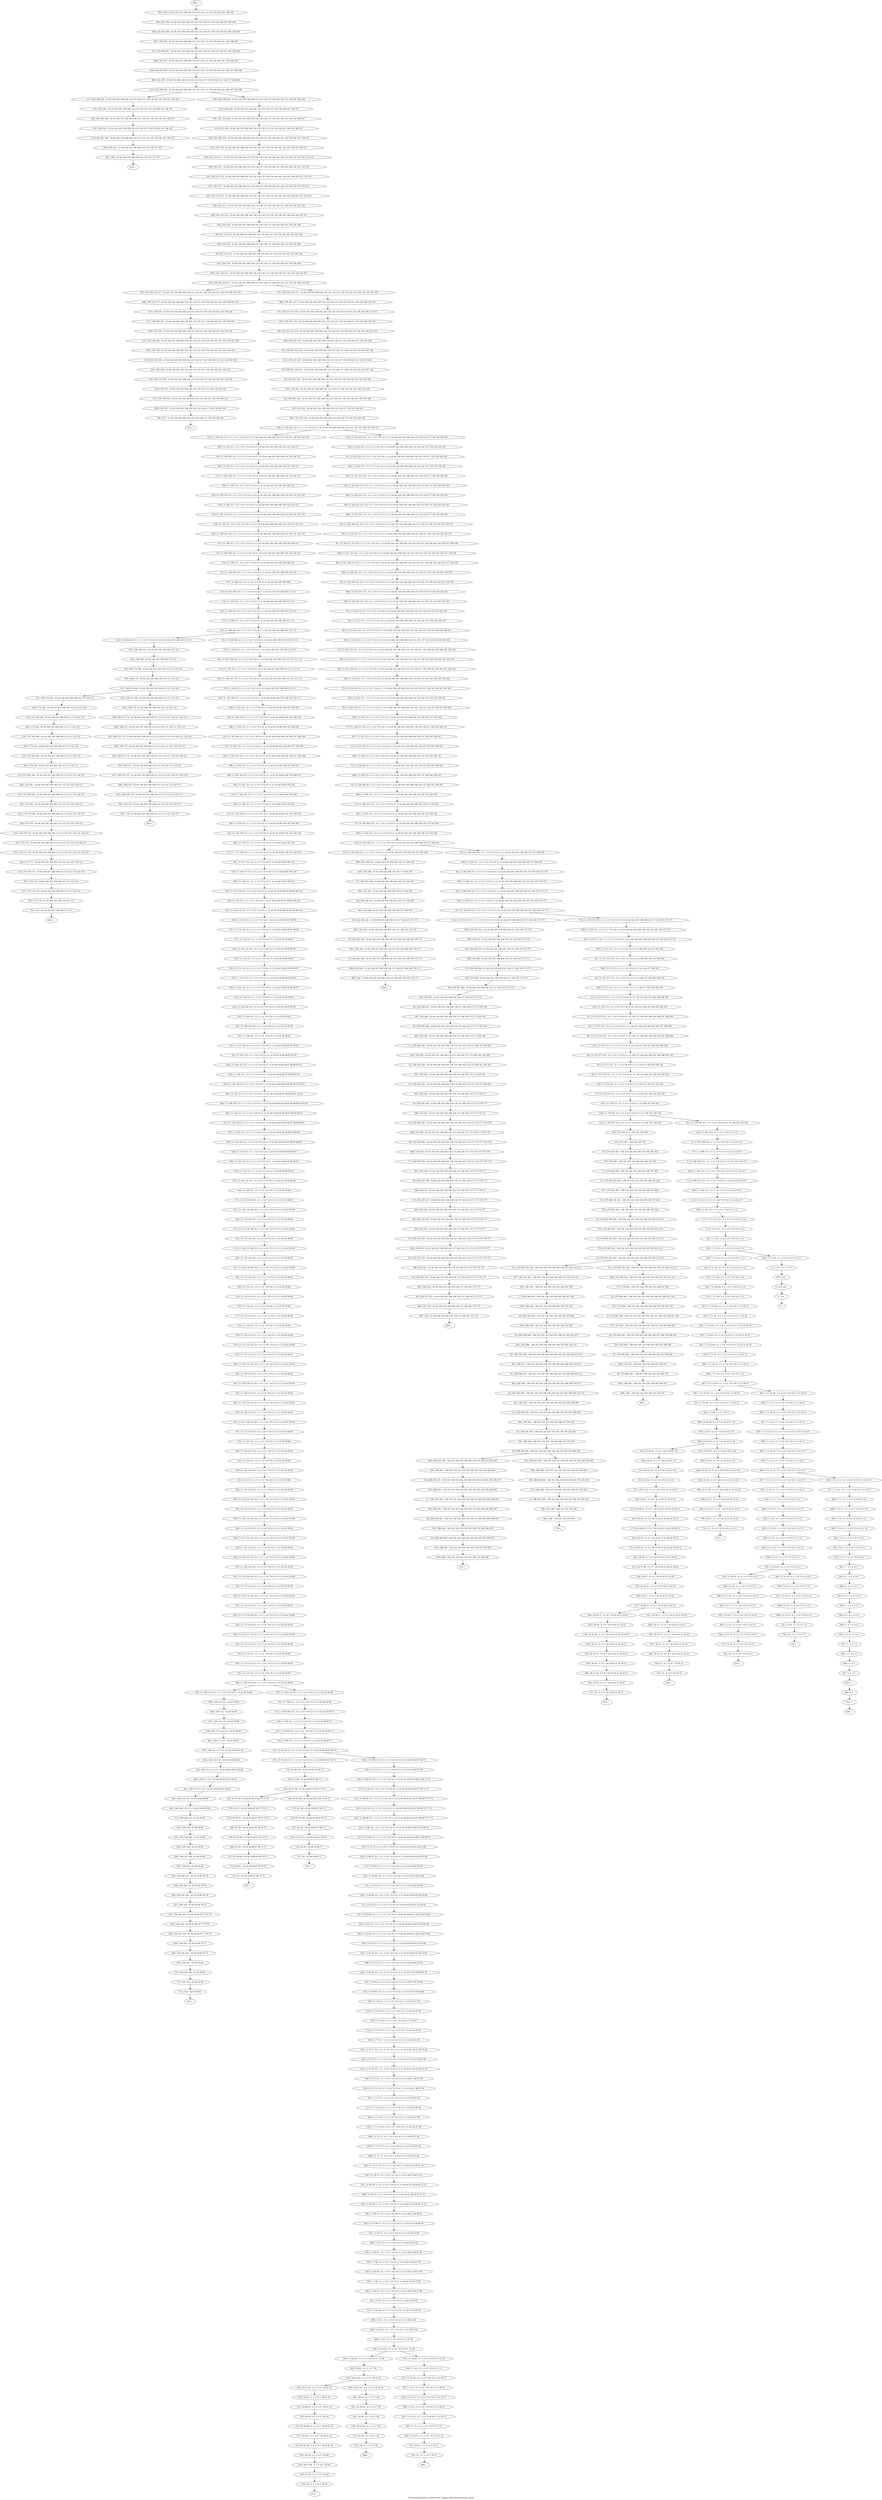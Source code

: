 digraph G {
graph [label="Tree-decomposition of width 4 for register allocator (function _print)"]
0[label="0 | : "];
1[label="1 | 314 : "];
2[label="2 | 313 314 : "];
3[label="3 | 7 313 : 0 1 2 3 6 7 "];
4[label="4 | 11 312 313 : 0 1 2 3 6 7 8 9 10 11 12 "];
5[label="5 | 11 311 312 313 : 0 1 2 3 6 7 8 9 10 11 12 "];
6[label="6 | 11 310 311 313 : 0 1 2 3 6 7 8 9 10 11 12 216 217 "];
7[label="7 | 11 309 310 313 : 0 1 2 3 6 7 8 9 10 11 12 214 215 216 217 "];
8[label="8 | 11 308 309 313 : 0 1 2 3 6 7 8 9 10 11 12 214 215 216 217 "];
9[label="9 | 11 307 308 313 : 0 1 2 3 6 7 8 9 10 11 12 214 215 "];
10[label="10 | 279 285 307 : 190 191 192 193 194 195 196 197 202 "];
11[label="11 | 279 285 306 : 190 191 192 193 194 195 196 197 202 "];
12[label="12 | 279 285 305 306 : 190 191 192 193 194 195 196 197 202 "];
13[label="13 | 279 285 304 305 : 190 191 192 193 194 195 196 197 202 "];
14[label="14 | 279 285 303 304 : 190 191 192 193 194 195 196 197 202 212 213 "];
15[label="15 | 279 285 302 303 : 190 191 192 193 194 195 196 197 202 212 213 "];
16[label="16 | 279 285 301 302 : 190 191 192 193 194 195 196 197 202 212 213 "];
17[label="17 | 285 300 301 : 190 191 192 193 194 195 196 197 202 "];
18[label="18 | 285 299 300 : 190 191 192 193 194 195 196 197 202 "];
19[label="19 | 285 298 299 : 190 191 192 193 194 195 196 197 202 210 211 "];
20[label="20 | 285 297 298 : 190 191 192 193 194 195 196 197 202 208 209 210 211 "];
21[label="21 | 285 296 297 : 190 191 192 193 194 195 196 197 202 208 209 210 211 "];
22[label="22 | 285 295 296 : 190 191 192 193 194 195 196 197 202 203 208 209 210 211 "];
23[label="23 | 285 294 295 : 190 191 192 193 194 195 196 197 202 203 208 209 "];
24[label="24 | 285 286 294 : 190 191 192 193 194 195 196 197 202 203 "];
25[label="25 | 286 293 294 : 190 191 192 193 194 195 196 197 202 203 204 205 "];
26[label="26 | 286 292 293 : 190 191 192 193 194 195 196 197 202 203 204 205 206 207 "];
27[label="27 | 286 291 292 : 190 191 192 193 194 195 196 197 202 204 205 206 207 "];
28[label="28 | 286 290 291 : 190 191 192 193 194 195 196 197 202 204 205 206 207 "];
29[label="29 | 286 289 290 : 190 191 192 193 194 195 196 197 202 204 205 "];
30[label="30 | 286 288 294 : 190 191 192 193 194 195 196 197 202 203 "];
31[label="31 | 286 287 288 : 190 191 192 193 194 195 196 197 202 203 "];
32[label="32 | 279 284 285 : 190 191 192 193 194 195 196 197 200 201 202 "];
33[label="33 | 279 283 284 : 190 191 192 193 194 195 196 197 198 199 200 201 202 "];
34[label="34 | 279 282 283 : 190 191 192 193 194 195 196 197 198 199 200 201 "];
35[label="35 | 279 281 282 : 190 191 192 193 194 195 196 197 198 199 "];
36[label="36 | 279 280 281 : 190 191 192 193 194 195 196 197 "];
37[label="37 | 11 278 279 313 : 0 1 2 3 6 7 8 9 10 11 12 136 137 190 191 192 193 "];
38[label="38 | 11 277 278 313 : 0 1 2 3 6 7 8 9 10 11 12 136 137 164 165 190 191 192 193 "];
39[label="39 | 11 276 277 313 : 0 1 2 3 6 7 8 9 10 11 12 136 137 164 165 184 185 188 189 190 191 "];
40[label="40 | 11 275 276 313 : 0 1 2 3 6 7 8 9 10 11 12 136 137 164 165 184 185 186 187 188 189 "];
41[label="41 | 11 274 275 313 : 0 1 2 3 6 7 8 9 10 11 12 136 137 164 165 184 185 186 187 188 189 "];
42[label="42 | 11 273 274 313 : 0 1 2 3 6 7 8 9 10 11 12 136 137 164 165 184 185 186 187 "];
43[label="43 | 11 272 273 313 : 0 1 2 3 6 7 8 9 10 11 12 136 137 164 165 184 185 "];
44[label="44 | 11 271 272 313 : 0 1 2 3 6 7 8 9 10 11 12 108 109 136 137 164 165 "];
45[label="45 | 11 270 271 313 : 0 1 2 3 6 7 8 9 10 11 12 43 44 104 105 108 109 136 137 164 165 172 173 "];
46[label="46 | 250 269 270 : 43 44 104 105 108 109 136 137 164 165 172 173 "];
47[label="47 | 250 268 269 : 43 44 104 105 108 109 136 137 164 165 172 173 "];
48[label="48 | 250 267 268 : 43 44 104 105 108 109 136 137 164 165 172 173 "];
49[label="49 | 250 266 267 : 43 44 104 105 108 109 136 137 164 165 172 173 182 183 "];
50[label="50 | 250 265 266 : 43 44 104 105 108 109 136 137 164 165 172 173 182 183 "];
51[label="51 | 250 264 265 : 43 44 104 105 108 109 136 137 164 165 172 173 180 181 182 183 "];
52[label="52 | 250 263 264 : 43 44 104 105 108 109 136 137 164 165 172 173 180 181 182 183 "];
53[label="53 | 250 262 263 : 43 44 104 105 108 109 136 137 164 165 172 173 176 177 180 181 "];
54[label="54 | 250 261 262 : 43 44 104 105 108 109 136 137 164 165 172 173 176 177 "];
55[label="55 | 250 260 261 : 43 44 104 105 108 109 136 137 164 165 172 173 176 177 178 179 "];
56[label="56 | 250 259 260 : 43 44 104 105 108 109 136 137 164 165 172 173 176 177 178 179 "];
57[label="57 | 250 258 259 : 43 44 104 105 108 109 136 137 164 165 172 173 176 177 178 179 "];
58[label="58 | 250 257 258 : 43 44 104 105 108 109 136 137 164 165 172 173 176 177 "];
59[label="59 | 250 256 257 : 43 44 104 105 108 109 136 137 164 165 172 173 176 177 "];
60[label="60 | 250 255 256 : 43 44 104 105 108 109 136 137 164 165 172 173 176 177 "];
61[label="61 | 250 254 255 : 43 44 104 105 108 109 136 137 164 165 172 173 174 175 176 177 "];
62[label="62 | 250 253 254 : 43 44 104 105 108 109 136 137 164 165 172 173 174 175 176 177 "];
63[label="63 | 250 252 253 : 43 44 104 105 108 109 136 137 164 165 172 173 174 175 "];
64[label="64 | 250 251 252 : 43 44 104 105 108 109 136 137 164 165 172 173 "];
65[label="65 | 11 249 250 313 : 0 1 2 3 6 7 8 9 10 11 12 43 44 104 105 108 109 136 137 164 165 172 173 "];
66[label="66 | 11 248 249 313 : 0 1 2 3 6 7 8 9 10 11 12 43 44 104 105 108 109 136 137 164 165 172 173 "];
67[label="67 | 242 247 248 : 43 44 104 105 108 109 136 137 164 165 "];
68[label="68 | 242 246 247 : 43 44 104 105 108 109 136 137 164 165 "];
69[label="69 | 242 245 246 : 43 44 104 105 108 109 136 137 164 165 170 171 "];
70[label="70 | 242 244 245 : 43 44 104 105 108 109 136 137 164 165 168 169 170 171 "];
71[label="71 | 242 243 244 : 43 44 104 105 108 109 136 137 164 165 168 169 170 171 "];
72[label="72 | 11 241 242 313 : 0 1 2 3 6 7 8 9 10 11 12 43 44 104 105 108 109 136 137 164 165 "];
73[label="73 | 11 240 241 313 : 0 1 2 3 6 7 8 9 10 11 12 43 44 104 105 108 109 136 137 164 165 "];
74[label="74 | 11 239 240 313 : 0 1 2 3 6 7 8 9 10 11 12 43 44 104 105 108 109 136 137 164 165 166 167 "];
75[label="75 | 11 238 239 313 : 0 1 2 3 6 7 8 9 10 11 12 43 44 104 105 108 109 136 137 164 165 166 167 "];
76[label="76 | 11 237 238 313 : 0 1 2 3 6 7 8 9 10 11 12 43 44 104 105 108 109 136 137 164 165 166 167 "];
77[label="77 | 11 236 237 313 : 0 1 2 3 6 7 8 9 10 11 12 43 44 104 105 108 109 134 135 136 137 164 165 166 167 "];
78[label="78 | 11 235 236 313 : 0 1 2 3 6 7 8 9 10 11 12 43 44 104 105 108 109 134 135 136 137 144 145 160 161 164 165 "];
79[label="79 | 11 234 235 313 : 0 1 2 3 6 7 8 9 10 11 12 43 44 104 105 108 109 134 135 136 137 144 145 160 161 162 163 "];
80[label="80 | 11 233 234 313 : 0 1 2 3 6 7 8 9 10 11 12 43 44 104 105 108 109 134 135 136 137 138 139 144 145 160 161 162 163 "];
81[label="81 | 11 232 233 313 : 0 1 2 3 6 7 8 9 10 11 12 43 44 104 105 108 109 134 135 136 137 138 139 144 145 160 161 162 163 "];
82[label="82 | 11 231 232 313 : 0 1 2 3 6 7 8 9 10 11 12 43 44 104 105 108 109 134 135 136 137 138 139 144 145 160 161 "];
83[label="83 | 11 230 231 313 : 0 1 2 3 6 7 8 9 10 11 12 43 44 104 105 108 109 134 135 136 137 138 139 144 145 "];
84[label="84 | 11 229 230 231 313 : 0 1 2 3 6 7 8 9 10 11 12 43 44 104 105 108 109 134 135 136 137 138 139 144 145 "];
85[label="85 | 11 228 229 231 313 : 0 1 2 3 6 7 8 9 10 11 12 43 44 104 105 108 109 134 135 136 137 138 139 144 145 158 159 "];
86[label="86 | 11 227 228 231 313 : 0 1 2 3 6 7 8 9 10 11 12 43 44 104 105 108 109 134 135 136 137 138 139 144 145 156 157 158 159 "];
87[label="87 | 11 226 227 231 313 : 0 1 2 3 6 7 8 9 10 11 12 43 44 104 105 108 109 134 135 136 137 138 139 144 145 156 157 158 159 "];
88[label="88 | 11 225 226 231 313 : 0 1 2 3 6 7 8 9 10 11 12 43 44 104 105 108 109 134 135 136 137 138 139 144 145 156 157 "];
89[label="89 | 11 224 225 231 313 : 0 1 2 3 6 7 8 9 10 11 12 43 44 104 105 108 109 134 135 136 137 138 139 144 145 "];
90[label="90 | 11 223 224 231 313 : 0 1 2 3 6 7 8 9 10 11 12 43 44 104 105 108 109 134 135 136 137 138 139 144 145 "];
91[label="91 | 11 222 223 313 : 0 1 2 3 6 7 8 9 10 11 12 43 44 104 105 108 109 134 135 136 137 138 139 144 145 "];
92[label="92 | 195 201 222 : 43 44 104 105 108 109 134 135 136 137 138 139 140 141 144 145 146 "];
93[label="93 | 195 201 221 : 43 44 104 105 108 109 134 135 136 137 138 139 140 141 144 145 146 "];
94[label="94 | 195 201 220 221 : 43 44 104 105 108 109 134 135 136 137 138 139 140 141 144 145 146 "];
95[label="95 | 195 201 219 220 : 43 44 104 105 108 109 134 135 136 137 138 139 140 141 144 145 146 "];
96[label="96 | 195 201 218 219 : 43 44 104 105 108 109 134 135 136 137 138 139 140 141 144 145 146 154 155 "];
97[label="97 | 195 201 217 218 : 43 44 104 105 108 109 134 135 136 137 138 139 140 141 144 145 146 154 155 "];
98[label="98 | 201 215 216 : 43 44 104 105 108 109 134 135 136 137 138 139 140 141 144 145 146 "];
99[label="99 | 201 214 215 : 43 44 104 105 108 109 134 135 136 137 138 139 140 141 144 145 146 "];
100[label="100 | 201 213 214 : 43 44 104 105 108 109 134 135 136 137 138 139 140 141 144 145 146 152 153 "];
101[label="101 | 201 212 213 : 43 44 104 105 108 109 134 135 136 137 138 139 140 141 144 145 146 150 151 152 153 "];
102[label="102 | 201 211 212 : 43 44 104 105 108 109 134 135 136 137 138 139 140 141 144 145 146 150 151 152 153 "];
103[label="103 | 201 210 211 : 43 44 104 105 108 109 134 135 136 137 138 139 140 141 144 145 146 147 150 151 152 153 "];
104[label="104 | 201 209 210 : 43 44 104 105 108 109 134 135 136 137 138 139 140 141 144 145 146 147 150 151 "];
105[label="105 | 201 202 209 : 43 44 104 105 108 109 134 135 136 137 138 139 140 141 144 145 146 147 "];
106[label="106 | 202 207 208 : 43 44 104 105 108 109 134 135 136 137 138 139 140 141 146 147 148 149 "];
107[label="107 | 202 206 207 : 43 44 104 105 108 109 134 135 136 137 138 139 140 141 146 148 149 "];
108[label="108 | 202 205 206 : 43 44 104 105 108 109 134 135 136 137 138 139 140 141 146 148 149 "];
109[label="109 | 202 204 209 : 43 44 104 105 108 109 134 135 136 137 138 139 140 141 146 147 "];
110[label="110 | 202 203 204 : 43 44 104 105 108 109 134 135 136 137 138 139 140 141 146 147 "];
111[label="111 | 195 200 201 : 43 44 104 105 108 109 134 135 136 137 138 139 140 141 144 145 146 "];
112[label="112 | 195 199 200 : 43 44 104 105 108 109 134 135 136 137 138 139 140 141 142 143 144 145 146 "];
113[label="113 | 195 198 199 : 43 44 104 105 108 109 134 135 136 137 138 139 140 141 142 143 144 145 "];
114[label="114 | 195 197 198 : 43 44 104 105 108 109 134 135 136 137 138 139 140 141 142 143 "];
115[label="115 | 195 196 197 : 43 44 104 105 108 109 134 135 136 137 138 139 140 141 "];
116[label="116 | 11 194 195 313 : 0 1 2 3 6 7 8 9 10 11 12 43 44 104 105 108 109 134 135 136 137 "];
117[label="117 | 11 193 194 313 : 0 1 2 3 6 7 8 9 10 11 12 43 44 104 105 108 109 134 135 136 137 "];
118[label="118 | 11 192 193 313 : 0 1 2 3 6 7 8 9 10 11 12 43 44 104 105 108 109 128 129 132 133 134 135 "];
119[label="119 | 11 191 192 313 : 0 1 2 3 6 7 8 9 10 11 12 43 44 104 105 108 109 128 129 130 131 132 133 "];
120[label="120 | 11 190 191 313 : 0 1 2 3 6 7 8 9 10 11 12 43 44 104 105 108 109 128 129 130 131 132 133 "];
121[label="121 | 11 189 190 313 : 0 1 2 3 6 7 8 9 10 11 12 43 44 104 105 108 109 128 129 130 131 "];
122[label="122 | 11 188 189 313 : 0 1 2 3 6 7 8 9 10 11 12 43 44 104 105 108 109 128 129 "];
123[label="123 | 11 187 188 313 : 0 1 2 3 6 7 8 9 10 11 12 43 44 104 105 108 109 112 113 "];
124[label="124 | 11 186 187 313 : 0 1 2 3 6 7 8 9 10 11 12 43 44 104 105 108 109 112 113 "];
125[label="125 | 11 168 186 313 : 0 1 2 3 6 7 8 9 10 11 12 43 44 104 105 108 109 112 113 "];
126[label="126 | 168 174 186 : 43 44 104 105 108 109 112 113 122 123 "];
127[label="127 | 168 174 185 : 43 44 104 105 108 109 112 113 122 123 "];
128[label="128 | 174 184 185 : 43 44 104 105 108 109 112 113 122 123 "];
129[label="129 | 174 183 184 : 43 44 104 105 108 109 112 113 122 123 "];
130[label="130 | 174 182 183 : 43 44 104 105 108 109 112 113 122 123 "];
131[label="131 | 174 181 182 : 43 44 104 105 108 109 112 113 122 123 126 127 "];
132[label="132 | 174 180 181 : 43 44 104 105 108 109 112 113 122 123 126 127 "];
133[label="133 | 174 179 180 : 43 44 104 105 108 109 112 113 122 123 126 127 "];
134[label="134 | 174 178 179 : 43 44 104 105 108 109 112 113 122 123 124 125 126 127 "];
135[label="135 | 174 177 178 : 43 44 104 105 108 109 112 113 122 123 124 125 126 127 "];
136[label="136 | 174 176 177 : 43 44 104 105 108 109 112 113 122 123 124 125 "];
137[label="137 | 174 175 176 : 43 44 104 105 108 109 112 113 122 123 "];
138[label="138 | 168 173 174 : 43 44 104 105 108 109 112 113 116 117 120 121 122 123 "];
139[label="139 | 168 172 173 : 43 44 104 105 108 109 112 113 116 117 118 119 120 121 122 123 "];
140[label="140 | 168 171 172 : 43 44 104 105 108 109 112 113 116 117 118 119 120 121 "];
141[label="141 | 168 170 171 : 43 44 104 105 108 109 112 113 114 115 116 117 118 119 "];
142[label="142 | 168 169 170 : 43 44 104 105 108 109 112 113 114 115 116 117 "];
143[label="143 | 11 167 168 313 : 0 1 2 3 6 7 8 9 10 11 12 43 44 104 105 108 109 110 111 112 113 "];
144[label="144 | 11 166 167 313 : 0 1 2 3 6 7 8 9 10 11 12 43 44 104 105 108 109 110 111 112 113 "];
145[label="145 | 11 165 166 313 : 0 1 2 3 6 7 8 9 10 11 12 43 44 59 60 104 105 108 109 110 111 "];
146[label="146 | 11 164 165 313 : 0 1 2 3 6 7 8 9 10 11 12 43 44 59 60 104 105 108 109 "];
147[label="147 | 11 163 164 313 : 0 1 2 3 6 7 8 9 10 11 12 43 44 59 60 104 105 106 107 108 109 "];
148[label="148 | 11 162 163 313 : 0 1 2 3 6 7 8 9 10 11 12 43 44 59 60 104 105 106 107 108 109 "];
149[label="149 | 11 161 162 313 : 0 1 2 3 6 7 8 9 10 11 12 43 44 59 60 104 105 106 107 "];
150[label="150 | 11 160 161 313 : 0 1 2 3 6 7 8 9 10 11 12 43 44 59 60 104 105 "];
151[label="151 | 11 159 160 313 : 0 1 2 3 6 7 8 9 10 11 12 43 44 59 60 102 103 104 105 "];
152[label="152 | 11 158 159 313 : 0 1 2 3 6 7 8 9 10 11 12 43 44 59 60 102 103 104 105 "];
153[label="153 | 11 157 158 313 : 0 1 2 3 6 7 8 9 10 11 12 43 44 59 60 100 101 102 103 "];
154[label="154 | 11 156 157 313 : 0 1 2 3 6 7 8 9 10 11 12 43 44 59 60 100 101 "];
155[label="155 | 11 155 156 313 : 0 1 2 3 6 7 8 9 10 11 12 43 44 59 60 96 97 98 99 100 101 "];
156[label="156 | 11 154 155 313 : 0 1 2 3 6 7 8 9 10 11 12 43 44 59 60 96 97 98 99 100 101 "];
157[label="157 | 11 153 154 313 : 0 1 2 3 6 7 8 9 10 11 12 43 44 59 60 96 97 98 99 "];
158[label="158 | 11 152 153 313 : 0 1 2 3 6 7 8 9 10 11 12 43 44 59 60 96 97 "];
159[label="159 | 11 151 152 313 : 0 1 2 3 6 7 8 9 10 11 12 43 44 59 60 94 95 96 97 "];
160[label="160 | 11 150 151 313 : 0 1 2 3 6 7 8 9 10 11 12 43 44 59 60 94 95 96 97 "];
161[label="161 | 11 149 150 313 : 0 1 2 3 6 7 8 9 10 11 12 43 44 59 60 94 95 "];
162[label="162 | 11 148 149 313 : 0 1 2 3 6 7 8 9 10 11 12 43 44 59 60 "];
163[label="163 | 11 147 148 313 : 0 1 2 3 6 7 8 9 10 11 12 43 44 59 60 86 87 92 93 "];
164[label="164 | 11 146 147 313 : 0 1 2 3 6 7 8 9 10 11 12 43 44 59 60 86 87 88 89 92 93 "];
165[label="165 | 11 145 146 313 : 0 1 2 3 6 7 8 9 10 11 12 43 44 59 60 86 87 88 89 90 91 92 93 "];
166[label="166 | 11 144 145 313 : 0 1 2 3 6 7 8 9 10 11 12 43 44 59 60 84 85 86 87 88 89 90 91 92 93 "];
167[label="167 | 11 143 144 313 : 0 1 2 3 6 7 8 9 10 11 12 43 44 59 60 84 85 86 87 88 89 90 91 "];
168[label="168 | 11 142 143 313 : 0 1 2 3 6 7 8 9 10 11 12 43 44 59 60 84 85 86 87 88 89 "];
169[label="169 | 11 141 142 313 : 0 1 2 3 6 7 8 9 10 11 12 43 44 59 60 84 85 86 87 "];
170[label="170 | 11 140 141 313 : 0 1 2 3 6 7 8 9 10 11 12 43 44 59 60 84 85 "];
171[label="171 | 11 139 140 313 : 0 1 2 3 6 7 8 9 10 11 12 43 44 59 60 "];
172[label="172 | 11 138 139 140 313 : 0 1 2 3 6 7 8 9 10 11 12 43 44 59 60 "];
173[label="173 | 11 137 138 140 313 : 0 1 2 3 6 7 8 9 10 11 12 43 44 59 60 "];
174[label="174 | 11 136 137 140 313 : 0 1 2 3 6 7 8 9 10 11 12 43 44 59 60 "];
175[label="175 | 11 135 136 140 313 : 0 1 2 3 6 7 8 9 10 11 12 43 44 59 60 "];
176[label="176 | 11 134 135 313 : 0 1 2 3 6 7 8 9 10 11 12 43 44 59 60 "];
177[label="177 | 11 133 134 313 : 0 1 2 3 6 7 8 9 10 11 12 43 44 59 60 "];
178[label="178 | 11 132 133 313 : 0 1 2 3 6 7 8 9 10 11 12 43 44 59 60 "];
179[label="179 | 11 131 132 133 313 : 0 1 2 3 6 7 8 9 10 11 12 43 44 59 60 "];
180[label="180 | 11 130 131 133 313 : 0 1 2 3 6 7 8 9 10 11 12 43 44 59 60 "];
181[label="181 | 11 129 130 133 313 : 0 1 2 3 6 7 8 9 10 11 12 43 44 59 60 "];
182[label="182 | 11 128 129 133 313 : 0 1 2 3 6 7 8 9 10 11 12 43 44 59 60 "];
183[label="183 | 11 127 128 133 313 : 0 1 2 3 6 7 8 9 10 11 12 43 44 59 60 "];
184[label="184 | 11 126 127 313 : 0 1 2 3 6 7 8 9 10 11 12 43 44 59 60 "];
185[label="185 | 11 125 126 313 : 0 1 2 3 6 7 8 9 10 11 12 43 44 59 60 "];
186[label="186 | 11 124 125 313 : 0 1 2 3 6 7 8 9 10 11 12 43 44 59 60 "];
187[label="187 | 11 123 124 125 313 : 0 1 2 3 6 7 8 9 10 11 12 43 44 59 60 "];
188[label="188 | 11 122 123 125 313 : 0 1 2 3 6 7 8 9 10 11 12 43 44 59 60 "];
189[label="189 | 11 121 122 125 313 : 0 1 2 3 6 7 8 9 10 11 12 43 44 59 60 "];
190[label="190 | 11 120 121 125 313 : 0 1 2 3 6 7 8 9 10 11 12 43 44 59 60 "];
191[label="191 | 11 119 120 125 313 : 0 1 2 3 6 7 8 9 10 11 12 43 44 59 60 "];
192[label="192 | 11 118 119 125 313 : 0 1 2 3 6 7 8 9 10 11 12 43 44 59 60 "];
193[label="193 | 11 117 118 119 313 : 0 1 2 3 6 7 8 9 10 11 12 43 44 59 60 "];
194[label="194 | 11 116 117 119 313 : 0 1 2 3 6 7 8 9 10 11 12 43 44 59 60 "];
195[label="195 | 11 115 116 313 : 0 1 2 3 6 7 8 9 10 11 12 43 44 59 60 "];
196[label="196 | 11 100 115 313 : 0 1 2 3 6 7 8 9 10 11 12 43 44 59 60 "];
197[label="197 | 100 114 115 : 43 44 59 60 "];
198[label="198 | 100 113 114 115 : 43 44 59 60 "];
199[label="199 | 100 112 113 115 : 43 44 59 60 82 83 "];
200[label="200 | 100 111 112 115 : 43 44 59 60 80 81 82 83 "];
201[label="201 | 100 110 111 115 : 43 44 59 60 80 81 82 83 "];
202[label="202 | 100 109 110 115 : 43 44 59 60 80 81 "];
203[label="203 | 100 108 109 : 43 44 59 60 "];
204[label="204 | 100 107 108 : 43 44 59 60 "];
205[label="205 | 100 106 107 : 43 44 59 60 78 79 "];
206[label="206 | 100 105 106 : 43 44 59 60 78 79 "];
207[label="207 | 100 104 105 : 43 44 59 60 76 77 78 79 "];
208[label="208 | 100 103 104 : 43 44 59 60 76 77 78 79 "];
209[label="209 | 100 102 103 : 43 44 59 60 76 77 "];
210[label="210 | 100 101 102 : 43 44 59 60 "];
211[label="211 | 11 99 100 313 : 0 1 2 3 6 7 8 9 10 11 12 43 44 59 60 73 "];
212[label="212 | 11 98 99 313 : 0 1 2 3 6 7 8 9 10 11 12 43 44 59 60 73 "];
213[label="213 | 11 91 98 313 : 0 1 2 3 6 7 8 9 10 11 12 43 44 59 60 67 68 73 "];
214[label="214 | 91 97 98 : 43 44 59 60 67 68 73 74 75 "];
215[label="215 | 91 96 97 : 43 44 59 60 67 68 73 74 75 "];
216[label="216 | 91 95 96 : 43 44 59 60 67 68 74 75 "];
217[label="217 | 91 94 95 : 43 44 59 60 67 68 74 75 "];
218[label="218 | 91 93 98 : 43 44 59 60 67 68 73 "];
219[label="219 | 91 92 93 : 43 44 59 60 67 68 73 "];
220[label="220 | 11 90 91 313 : 0 1 2 3 6 7 8 9 10 11 12 43 44 59 60 65 66 67 68 71 72 "];
221[label="221 | 11 89 90 313 : 0 1 2 3 6 7 8 9 10 11 12 43 44 59 60 65 66 67 68 69 70 71 72 "];
222[label="222 | 11 88 89 313 : 0 1 2 3 6 7 8 9 10 11 12 43 44 59 60 65 66 67 68 69 70 71 72 "];
223[label="223 | 11 87 88 313 : 0 1 2 3 6 7 8 9 10 11 12 43 44 59 60 65 66 67 68 69 70 "];
224[label="224 | 11 86 87 313 : 0 1 2 3 6 7 8 9 10 11 12 43 44 59 60 65 66 67 68 "];
225[label="225 | 11 85 86 313 : 0 1 2 3 6 7 8 9 10 11 12 43 44 59 60 65 66 "];
226[label="226 | 11 84 85 313 : 0 1 2 3 6 7 8 9 10 11 12 43 44 59 60 61 62 65 66 "];
227[label="227 | 11 83 84 313 : 0 1 2 3 6 7 8 9 10 11 12 43 44 59 60 61 62 63 64 65 66 "];
228[label="228 | 11 82 83 313 : 0 1 2 3 6 7 8 9 10 11 12 43 44 59 60 61 62 63 64 65 66 "];
229[label="229 | 11 81 82 313 : 0 1 2 3 6 7 8 9 10 11 12 43 44 59 60 61 62 63 64 "];
230[label="230 | 11 80 81 313 : 0 1 2 3 6 7 8 9 10 11 12 43 44 57 58 59 60 61 62 "];
231[label="231 | 11 79 80 313 : 0 1 2 3 6 7 8 9 10 11 12 43 44 57 58 59 60 "];
232[label="232 | 11 78 79 313 : 0 1 2 3 6 7 8 9 10 11 12 43 44 57 58 "];
233[label="233 | 11 77 78 313 : 0 1 2 3 6 7 8 9 10 11 12 43 44 55 56 "];
234[label="234 | 11 76 77 313 : 0 1 2 3 6 7 8 9 10 11 12 43 44 47 48 53 54 55 56 "];
235[label="235 | 11 75 76 313 : 0 1 2 3 6 7 8 9 10 11 12 43 44 47 48 53 54 55 56 "];
236[label="236 | 11 74 75 313 : 0 1 2 3 6 7 8 9 10 11 12 43 44 47 48 53 54 "];
237[label="237 | 11 73 74 313 : 0 1 2 3 6 7 8 9 10 11 12 43 44 47 48 "];
238[label="238 | 11 72 73 313 : 0 1 2 3 6 7 8 9 10 11 12 43 44 47 48 "];
239[label="239 | 11 71 72 73 : 0 1 2 3 6 7 8 9 10 11 12 43 44 47 48 "];
240[label="240 | 11 70 71 73 : 0 1 2 3 6 7 8 9 10 11 12 43 44 47 48 51 52 "];
241[label="241 | 11 69 70 73 : 0 1 2 3 6 7 8 9 10 11 12 43 44 47 48 49 50 51 52 "];
242[label="242 | 11 68 69 73 : 0 1 2 3 6 7 8 9 10 11 12 43 44 47 48 49 50 51 52 "];
243[label="243 | 11 67 68 73 : 0 1 2 3 6 7 8 9 10 11 12 43 44 47 48 49 50 "];
244[label="244 | 11 66 67 : 0 1 2 3 6 7 8 9 10 11 12 43 44 45 46 47 48 "];
245[label="245 | 11 65 66 : 0 1 2 3 6 7 8 9 10 11 12 43 44 45 46 47 48 "];
246[label="246 | 11 64 65 : 0 1 2 3 6 7 8 9 10 11 12 43 44 45 46 47 48 "];
247[label="247 | 11 63 64 : 0 1 2 3 6 7 8 9 10 11 12 38 43 44 45 46 "];
248[label="248 | 11 62 63 : 0 1 2 3 6 7 8 9 10 11 12 38 43 44 "];
249[label="249 | 11 54 62 : 0 1 2 3 6 7 8 9 10 11 12 38 "];
250[label="250 | 54 61 62 : 0 1 2 3 6 7 38 41 42 "];
251[label="251 | 54 60 61 : 0 1 2 3 6 7 38 41 42 "];
252[label="252 | 54 59 60 : 0 1 2 3 6 7 39 40 41 42 "];
253[label="253 | 54 58 59 : 0 1 2 3 6 7 39 40 41 42 "];
254[label="254 | 54 57 58 : 0 1 2 3 6 7 39 40 "];
255[label="255 | 54 56 62 : 0 1 2 3 6 7 38 "];
256[label="256 | 54 55 56 : 0 1 2 3 6 7 38 "];
257[label="257 | 11 53 54 : 0 1 2 3 6 7 8 9 10 11 12 36 37 "];
258[label="258 | 11 52 53 : 0 1 2 3 6 7 8 9 10 11 12 36 37 "];
259[label="259 | 11 51 52 : 0 1 2 3 6 7 8 9 10 11 12 36 37 "];
260[label="260 | 11 50 51 : 0 1 2 3 6 7 8 9 10 11 12 "];
261[label="261 | 7 11 49 313 : 0 1 2 3 6 7 8 9 10 11 12 "];
262[label="262 | 7 11 48 49 : 0 1 2 3 6 7 8 9 10 11 12 "];
263[label="263 | 7 11 47 48 : 0 1 2 3 6 7 8 9 10 11 12 34 35 "];
264[label="264 | 7 11 46 47 : 0 1 2 3 6 7 8 9 10 11 12 32 33 34 35 "];
265[label="265 | 7 11 45 46 : 0 1 2 3 6 7 8 9 10 11 12 32 33 34 35 "];
266[label="266 | 7 11 44 45 : 0 1 2 3 6 7 8 9 10 11 12 32 33 "];
267[label="267 | 7 11 25 44 : 0 1 2 3 6 7 8 9 10 11 12 18 19 "];
268[label="268 | 25 29 44 : 0 1 6 7 18 19 20 21 24 "];
269[label="269 | 25 29 43 : 0 1 6 7 18 19 20 21 24 "];
270[label="270 | 29 42 43 : 0 1 6 7 18 19 20 21 24 "];
271[label="271 | 29 41 42 : 0 1 6 7 18 19 20 21 24 30 31 "];
272[label="272 | 29 40 41 : 0 1 6 7 18 19 20 21 24 28 29 30 31 "];
273[label="273 | 29 39 40 : 0 1 6 7 18 19 20 21 24 28 29 30 31 "];
274[label="274 | 29 38 39 : 0 1 6 7 18 19 20 21 24 25 28 29 30 31 "];
275[label="275 | 29 37 38 : 0 1 6 7 18 19 20 21 24 25 28 29 "];
276[label="276 | 29 30 37 : 0 1 6 7 18 19 20 21 24 25 "];
277[label="277 | 30 36 37 : 0 1 6 7 18 19 20 21 24 25 "];
278[label="278 | 30 35 36 : 0 1 6 7 18 19 20 21 24 25 26 27 "];
279[label="279 | 30 34 35 : 0 1 6 7 18 19 20 21 24 26 27 "];
280[label="280 | 30 33 34 : 0 1 6 7 18 19 20 21 24 26 27 "];
281[label="281 | 30 32 37 : 0 1 6 7 18 19 20 21 24 25 "];
282[label="282 | 30 31 32 : 0 1 6 7 18 19 20 21 24 25 "];
283[label="283 | 25 28 29 : 0 1 6 7 18 19 20 21 22 23 24 "];
284[label="284 | 25 27 28 : 0 1 6 7 18 19 20 21 22 23 24 "];
285[label="285 | 25 26 27 : 0 1 6 7 18 19 20 21 22 23 "];
286[label="286 | 7 11 24 25 : 0 1 2 3 6 7 8 9 10 11 12 18 19 "];
287[label="287 | 7 11 23 24 : 0 1 2 3 6 7 8 9 10 11 12 16 17 18 19 "];
288[label="288 | 7 11 22 23 : 0 1 2 3 6 7 8 9 10 11 12 16 17 "];
289[label="289 | 7 11 21 22 : 0 1 2 3 6 7 8 9 10 11 12 16 17 "];
290[label="290 | 11 20 21 : 0 1 2 3 6 7 8 9 10 11 12 13 "];
291[label="291 | 11 19 20 : 0 1 2 3 6 7 8 9 10 11 12 13 "];
292[label="292 | 11 12 19 : 0 1 2 3 6 7 8 9 10 11 12 13 "];
293[label="293 | 12 18 19 : 0 1 2 3 6 7 8 9 12 13 "];
294[label="294 | 12 17 18 : 0 1 2 3 6 7 8 9 12 13 14 15 "];
295[label="295 | 12 16 17 : 0 1 2 3 6 7 8 9 12 14 15 "];
296[label="296 | 12 15 16 : 0 1 2 3 6 7 8 9 12 14 15 "];
297[label="297 | 12 14 19 : 0 1 2 3 6 7 8 9 12 13 "];
298[label="298 | 12 13 14 : 0 1 2 3 6 7 8 9 12 13 "];
299[label="299 | 7 10 11 : 0 1 2 3 6 7 8 9 10 11 12 "];
300[label="300 | 7 9 10 : 0 1 2 3 6 7 8 9 10 11 12 "];
301[label="301 | 7 8 9 : 0 1 2 3 6 7 8 9 10 11 "];
302[label="302 | 6 7 : 0 1 2 3 6 7 "];
303[label="303 | 5 6 : 0 1 2 3 4 5 6 7 "];
304[label="304 | 4 5 : 0 1 2 3 4 5 "];
305[label="305 | 3 4 : 0 1 2 3 4 5 "];
306[label="306 | 2 3 : 0 1 2 3 "];
307[label="307 | 1 2 : 0 1 "];
308[label="308 | 0 1 : "];
309[label="309 | 286 293 294 : 190 191 192 193 194 195 196 197 202 203 204 205 "];
310[label="310 | 286 293 294 : 190 191 192 193 194 195 196 197 202 203 204 205 "];
311[label="311 | 279 285 301 302 : 190 191 192 193 194 195 196 197 202 212 213 "];
312[label="312 | 279 285 301 302 : 190 191 192 193 194 195 196 197 202 212 213 "];
313[label="313 | 11 279 307 313 : 0 1 2 3 6 7 8 9 10 11 12 190 191 192 193 "];
314[label="314 | 11 250 270 313 : 0 1 2 3 6 7 8 9 10 11 12 43 44 104 105 108 109 136 137 164 165 172 173 "];
315[label="315 | 11 242 248 313 : 0 1 2 3 6 7 8 9 10 11 12 43 44 104 105 108 109 136 137 164 165 "];
316[label="316 | 202 208 209 : 43 44 104 105 108 109 134 135 136 137 138 139 140 141 146 147 148 149 "];
317[label="317 | 202 208 209 : 43 44 104 105 108 109 134 135 136 137 138 139 140 141 146 147 148 149 "];
318[label="318 | 195 201 216 217 : 43 44 104 105 108 109 134 135 136 137 138 139 140 141 144 145 146 154 155 "];
319[label="319 | 195 201 216 217 : 43 44 104 105 108 109 134 135 136 137 138 139 140 141 144 145 146 154 155 "];
320[label="320 | 11 195 222 313 : 0 1 2 3 6 7 8 9 10 11 12 43 44 104 105 108 109 134 135 136 137 138 139 144 145 "];
321[label="321 | 168 174 185 : 43 44 104 105 108 109 112 113 122 123 "];
322[label="322 | 168 174 185 : 43 44 104 105 108 109 112 113 122 123 "];
323[label="323 | 11 168 186 313 : 0 1 2 3 6 7 8 9 10 11 12 43 44 104 105 108 109 112 113 "];
324[label="324 | 11 100 115 313 : 0 1 2 3 6 7 8 9 10 11 12 43 44 59 60 "];
325[label="325 | 91 97 98 : 43 44 59 60 67 68 73 74 75 "];
326[label="326 | 91 97 98 : 43 44 59 60 67 68 73 74 75 "];
327[label="327 | 11 91 98 313 : 0 1 2 3 6 7 8 9 10 11 12 43 44 59 60 67 68 73 "];
328[label="328 | 54 61 62 : 0 1 2 3 6 7 38 41 42 "];
329[label="329 | 54 61 62 : 0 1 2 3 6 7 38 41 42 "];
330[label="330 | 11 54 62 : 0 1 2 3 6 7 8 9 10 11 12 38 "];
331[label="331 | 11 54 62 : 0 1 2 3 6 7 8 9 10 11 12 38 "];
332[label="332 | 11 91 98 313 : 0 1 2 3 6 7 8 9 10 11 12 43 44 59 60 67 68 73 "];
333[label="333 | 11 100 115 313 : 0 1 2 3 6 7 8 9 10 11 12 43 44 59 60 "];
334[label="334 | 11 168 186 313 : 0 1 2 3 6 7 8 9 10 11 12 43 44 104 105 108 109 112 113 "];
335[label="335 | 11 195 222 313 : 0 1 2 3 6 7 8 9 10 11 12 43 44 104 105 108 109 134 135 136 137 138 139 144 145 "];
336[label="336 | 11 242 248 313 : 0 1 2 3 6 7 8 9 10 11 12 43 44 104 105 108 109 136 137 164 165 "];
337[label="337 | 11 250 270 313 : 0 1 2 3 6 7 8 9 10 11 12 43 44 104 105 108 109 136 137 164 165 172 173 "];
338[label="338 | 11 279 307 313 : 0 1 2 3 6 7 8 9 10 11 12 190 191 192 193 "];
339[label="339 | 7 11 313 : 0 1 2 3 6 7 8 9 10 11 12 "];
340[label="340 | 30 36 37 : 0 1 6 7 18 19 20 21 24 25 "];
341[label="341 | 30 36 37 : 0 1 6 7 18 19 20 21 24 25 "];
342[label="342 | 25 29 43 : 0 1 6 7 18 19 20 21 24 "];
343[label="343 | 25 29 43 : 0 1 6 7 18 19 20 21 24 "];
344[label="344 | 7 11 25 44 : 0 1 2 3 6 7 8 9 10 11 12 18 19 "];
345[label="345 | 12 18 19 : 0 1 2 3 6 7 8 9 12 13 "];
346[label="346 | 12 18 19 : 0 1 2 3 6 7 8 9 12 13 "];
347[label="347 | 7 11 21 22 : 0 1 2 3 6 7 8 9 10 11 12 16 17 "];
348[label="348 | 7 11 21 22 : 0 1 2 3 6 7 8 9 10 11 12 16 17 "];
349[label="349 | 7 11 25 44 : 0 1 2 3 6 7 8 9 10 11 12 18 19 "];
350[label="350 | 7 11 313 : 0 1 2 3 6 7 8 9 10 11 12 "];
351[label="351 | : "];
352[label="352 | 286 290 : 190 191 192 193 194 195 196 197 202 204 205 "];
353[label="353 | 286 291 : 190 191 192 193 194 195 196 197 202 204 205 206 207 "];
354[label="354 | 286 292 : 190 191 192 193 194 195 196 197 202 204 205 206 207 "];
355[label="355 | 286 293 : 190 191 192 193 194 195 196 197 202 203 204 205 "];
356[label="356 | : "];
357[label="357 | 286 288 : 190 191 192 193 194 195 196 197 202 203 "];
358[label="358 | 286 294 : 190 191 192 193 194 195 196 197 202 203 "];
359[label="359 | 286 294 : 190 191 192 193 194 195 196 197 202 203 "];
360[label="360 | 285 294 : 190 191 192 193 194 195 196 197 202 203 "];
361[label="361 | 285 295 : 190 191 192 193 194 195 196 197 202 203 208 209 "];
362[label="362 | 285 296 : 190 191 192 193 194 195 196 197 202 208 209 210 211 "];
363[label="363 | 285 297 : 190 191 192 193 194 195 196 197 202 208 209 210 211 "];
364[label="364 | 285 298 : 190 191 192 193 194 195 196 197 202 210 211 "];
365[label="365 | 285 299 : 190 191 192 193 194 195 196 197 202 "];
366[label="366 | 285 300 : 190 191 192 193 194 195 196 197 202 "];
367[label="367 | 285 301 : 190 191 192 193 194 195 196 197 202 "];
368[label="368 | : "];
369[label="369 | 279 281 : 190 191 192 193 194 195 196 197 "];
370[label="370 | 279 282 : 190 191 192 193 194 195 196 197 198 199 "];
371[label="371 | 279 283 : 190 191 192 193 194 195 196 197 198 199 200 201 "];
372[label="372 | 279 284 : 190 191 192 193 194 195 196 197 200 201 202 "];
373[label="373 | 279 285 : 190 191 192 193 194 195 196 197 202 "];
374[label="374 | 279 285 302 : 190 191 192 193 194 195 196 197 202 212 213 "];
375[label="375 | 279 285 303 : 190 191 192 193 194 195 196 197 202 212 213 "];
376[label="376 | 279 285 304 : 190 191 192 193 194 195 196 197 202 "];
377[label="377 | 279 285 305 : 190 191 192 193 194 195 196 197 202 "];
378[label="378 | 279 285 : 190 191 192 193 194 195 196 197 202 "];
379[label="379 | 279 307 : 190 191 192 193 "];
380[label="380 | : "];
381[label="381 | 250 252 : 43 44 104 105 108 109 136 137 164 165 172 173 "];
382[label="382 | 250 253 : 43 44 104 105 108 109 136 137 164 165 172 173 174 175 "];
383[label="383 | 250 254 : 43 44 104 105 108 109 136 137 164 165 172 173 174 175 176 177 "];
384[label="384 | 250 255 : 43 44 104 105 108 109 136 137 164 165 172 173 176 177 "];
385[label="385 | 250 256 : 43 44 104 105 108 109 136 137 164 165 172 173 176 177 "];
386[label="386 | 250 257 : 43 44 104 105 108 109 136 137 164 165 172 173 176 177 "];
387[label="387 | 250 258 : 43 44 104 105 108 109 136 137 164 165 172 173 176 177 "];
388[label="388 | 250 259 : 43 44 104 105 108 109 136 137 164 165 172 173 176 177 178 179 "];
389[label="389 | 250 260 : 43 44 104 105 108 109 136 137 164 165 172 173 176 177 178 179 "];
390[label="390 | 250 261 : 43 44 104 105 108 109 136 137 164 165 172 173 176 177 "];
391[label="391 | 250 262 : 43 44 104 105 108 109 136 137 164 165 172 173 176 177 "];
392[label="392 | 250 263 : 43 44 104 105 108 109 136 137 164 165 172 173 180 181 "];
393[label="393 | 250 264 : 43 44 104 105 108 109 136 137 164 165 172 173 180 181 182 183 "];
394[label="394 | 250 265 : 43 44 104 105 108 109 136 137 164 165 172 173 182 183 "];
395[label="395 | 250 266 : 43 44 104 105 108 109 136 137 164 165 172 173 182 183 "];
396[label="396 | 250 267 : 43 44 104 105 108 109 136 137 164 165 172 173 "];
397[label="397 | 250 268 : 43 44 104 105 108 109 136 137 164 165 172 173 "];
398[label="398 | 250 269 : 43 44 104 105 108 109 136 137 164 165 172 173 "];
399[label="399 | 250 270 : 43 44 104 105 108 109 136 137 164 165 172 173 "];
400[label="400 | : "];
401[label="401 | 242 244 : 43 44 104 105 108 109 136 137 164 165 168 169 170 171 "];
402[label="402 | 242 245 : 43 44 104 105 108 109 136 137 164 165 170 171 "];
403[label="403 | 242 246 : 43 44 104 105 108 109 136 137 164 165 "];
404[label="404 | 242 247 : 43 44 104 105 108 109 136 137 164 165 "];
405[label="405 | 242 248 : 43 44 104 105 108 109 136 137 164 165 "];
406[label="406 | : "];
407[label="407 | 202 206 : 43 44 104 105 108 109 134 135 136 137 138 139 140 141 146 148 149 "];
408[label="408 | 202 207 : 43 44 104 105 108 109 134 135 136 137 138 139 140 141 146 148 149 "];
409[label="409 | 202 208 : 43 44 104 105 108 109 134 135 136 137 138 139 140 141 146 147 148 149 "];
410[label="410 | : "];
411[label="411 | 202 204 : 43 44 104 105 108 109 134 135 136 137 138 139 140 141 146 147 "];
412[label="412 | 202 209 : 43 44 104 105 108 109 134 135 136 137 138 139 140 141 146 147 "];
413[label="413 | 202 209 : 43 44 104 105 108 109 134 135 136 137 138 139 140 141 146 147 "];
414[label="414 | 201 209 : 43 44 104 105 108 109 134 135 136 137 138 139 140 141 144 145 146 147 "];
415[label="415 | 201 210 : 43 44 104 105 108 109 134 135 136 137 138 139 140 141 144 145 146 147 150 151 "];
416[label="416 | 201 211 : 43 44 104 105 108 109 134 135 136 137 138 139 140 141 144 145 146 150 151 152 153 "];
417[label="417 | 201 212 : 43 44 104 105 108 109 134 135 136 137 138 139 140 141 144 145 146 150 151 152 153 "];
418[label="418 | 201 213 : 43 44 104 105 108 109 134 135 136 137 138 139 140 141 144 145 146 152 153 "];
419[label="419 | 201 214 : 43 44 104 105 108 109 134 135 136 137 138 139 140 141 144 145 146 "];
420[label="420 | 201 215 : 43 44 104 105 108 109 134 135 136 137 138 139 140 141 144 145 146 "];
421[label="421 | 201 216 : 43 44 104 105 108 109 134 135 136 137 138 139 140 141 144 145 146 "];
422[label="422 | : "];
423[label="423 | 195 197 : 43 44 104 105 108 109 134 135 136 137 138 139 140 141 "];
424[label="424 | 195 198 : 43 44 104 105 108 109 134 135 136 137 138 139 140 141 142 143 "];
425[label="425 | 195 199 : 43 44 104 105 108 109 134 135 136 137 138 139 140 141 142 143 144 145 "];
426[label="426 | 195 200 : 43 44 104 105 108 109 134 135 136 137 138 139 140 141 144 145 146 "];
427[label="427 | 195 201 : 43 44 104 105 108 109 134 135 136 137 138 139 140 141 144 145 146 "];
428[label="428 | 195 201 217 : 43 44 104 105 108 109 134 135 136 137 138 139 140 141 144 145 146 154 155 "];
429[label="429 | 195 201 218 : 43 44 104 105 108 109 134 135 136 137 138 139 140 141 144 145 146 154 155 "];
430[label="430 | 195 201 219 : 43 44 104 105 108 109 134 135 136 137 138 139 140 141 144 145 146 "];
431[label="431 | 195 201 220 : 43 44 104 105 108 109 134 135 136 137 138 139 140 141 144 145 146 "];
432[label="432 | 195 201 : 43 44 104 105 108 109 134 135 136 137 138 139 140 141 144 145 146 "];
433[label="433 | 195 222 : 43 44 104 105 108 109 134 135 136 137 138 139 144 145 "];
434[label="434 | : "];
435[label="435 | 174 176 : 43 44 104 105 108 109 112 113 122 123 "];
436[label="436 | 174 177 : 43 44 104 105 108 109 112 113 122 123 124 125 "];
437[label="437 | 174 178 : 43 44 104 105 108 109 112 113 122 123 124 125 126 127 "];
438[label="438 | 174 179 : 43 44 104 105 108 109 112 113 122 123 126 127 "];
439[label="439 | 174 180 : 43 44 104 105 108 109 112 113 122 123 126 127 "];
440[label="440 | 174 181 : 43 44 104 105 108 109 112 113 122 123 126 127 "];
441[label="441 | 174 182 : 43 44 104 105 108 109 112 113 122 123 "];
442[label="442 | 174 183 : 43 44 104 105 108 109 112 113 122 123 "];
443[label="443 | 174 184 : 43 44 104 105 108 109 112 113 122 123 "];
444[label="444 | 174 185 : 43 44 104 105 108 109 112 113 122 123 "];
445[label="445 | : "];
446[label="446 | 168 170 : 43 44 104 105 108 109 112 113 114 115 116 117 "];
447[label="447 | 168 171 : 43 44 104 105 108 109 112 113 116 117 118 119 "];
448[label="448 | 168 172 : 43 44 104 105 108 109 112 113 116 117 118 119 120 121 "];
449[label="449 | 168 173 : 43 44 104 105 108 109 112 113 116 117 120 121 122 123 "];
450[label="450 | 168 174 : 43 44 104 105 108 109 112 113 122 123 "];
451[label="451 | 168 174 : 43 44 104 105 108 109 112 113 122 123 "];
452[label="452 | 168 186 : 43 44 104 105 108 109 112 113 "];
453[label="453 | : "];
454[label="454 | 100 102 : 43 44 59 60 "];
455[label="455 | 100 103 : 43 44 59 60 76 77 "];
456[label="456 | 100 104 : 43 44 59 60 76 77 78 79 "];
457[label="457 | 100 105 : 43 44 59 60 78 79 "];
458[label="458 | 100 106 : 43 44 59 60 78 79 "];
459[label="459 | 100 107 : 43 44 59 60 "];
460[label="460 | 100 108 : 43 44 59 60 "];
461[label="461 | 100 109 : 43 44 59 60 "];
462[label="462 | 100 110 115 : 43 44 59 60 80 81 "];
463[label="463 | 100 111 115 : 43 44 59 60 80 81 82 83 "];
464[label="464 | 100 112 115 : 43 44 59 60 82 83 "];
465[label="465 | 100 113 115 : 43 44 59 60 "];
466[label="466 | 100 115 : 43 44 59 60 "];
467[label="467 | : "];
468[label="468 | 91 95 : 43 44 59 60 67 68 74 75 "];
469[label="469 | 91 96 : 43 44 59 60 67 68 74 75 "];
470[label="470 | 91 97 : 43 44 59 60 67 68 73 74 75 "];
471[label="471 | : "];
472[label="472 | 91 93 : 43 44 59 60 67 68 73 "];
473[label="473 | 91 98 : 43 44 59 60 67 68 73 "];
474[label="474 | 91 98 : 43 44 59 60 67 68 73 "];
475[label="475 | : "];
476[label="476 | 54 58 : 0 1 2 3 6 7 39 40 "];
477[label="477 | 54 59 : 0 1 2 3 6 7 39 40 41 42 "];
478[label="478 | 54 60 : 0 1 2 3 6 7 41 42 "];
479[label="479 | 54 61 : 0 1 2 3 6 7 38 41 42 "];
480[label="480 | : "];
481[label="481 | 54 56 : 0 1 2 3 6 7 38 "];
482[label="482 | 54 62 : 0 1 2 3 6 7 38 "];
483[label="483 | 54 62 : 0 1 2 3 6 7 38 "];
484[label="484 | : "];
485[label="485 | 11 51 : 0 1 2 3 6 7 8 9 10 11 12 "];
486[label="486 | 11 52 : 0 1 2 3 6 7 8 9 10 11 12 36 37 "];
487[label="487 | 11 53 : 0 1 2 3 6 7 8 9 10 11 12 36 37 "];
488[label="488 | 11 54 : 0 1 2 3 6 7 8 9 10 11 12 "];
489[label="489 | 11 62 : 0 1 2 3 6 7 8 9 10 11 12 38 "];
490[label="490 | 11 63 : 0 1 2 3 6 7 8 9 10 11 12 38 43 44 "];
491[label="491 | 11 64 : 0 1 2 3 6 7 8 9 10 11 12 43 44 45 46 "];
492[label="492 | 11 65 : 0 1 2 3 6 7 8 9 10 11 12 43 44 45 46 47 48 "];
493[label="493 | 11 66 : 0 1 2 3 6 7 8 9 10 11 12 43 44 45 46 47 48 "];
494[label="494 | 11 67 : 0 1 2 3 6 7 8 9 10 11 12 43 44 47 48 "];
495[label="495 | 11 68 73 : 0 1 2 3 6 7 8 9 10 11 12 43 44 47 48 49 50 "];
496[label="496 | 11 69 73 : 0 1 2 3 6 7 8 9 10 11 12 43 44 47 48 49 50 51 52 "];
497[label="497 | 11 70 73 : 0 1 2 3 6 7 8 9 10 11 12 43 44 47 48 51 52 "];
498[label="498 | 11 71 73 : 0 1 2 3 6 7 8 9 10 11 12 43 44 47 48 "];
499[label="499 | 11 72 73 : 0 1 2 3 6 7 8 9 10 11 12 43 44 47 48 "];
500[label="500 | 11 73 313 : 0 1 2 3 6 7 8 9 10 11 12 43 44 47 48 "];
501[label="501 | 11 74 313 : 0 1 2 3 6 7 8 9 10 11 12 43 44 47 48 "];
502[label="502 | 11 75 313 : 0 1 2 3 6 7 8 9 10 11 12 43 44 47 48 53 54 "];
503[label="503 | 11 76 313 : 0 1 2 3 6 7 8 9 10 11 12 43 44 47 48 53 54 55 56 "];
504[label="504 | 11 77 313 : 0 1 2 3 6 7 8 9 10 11 12 43 44 55 56 "];
505[label="505 | 11 78 313 : 0 1 2 3 6 7 8 9 10 11 12 43 44 "];
506[label="506 | 11 79 313 : 0 1 2 3 6 7 8 9 10 11 12 43 44 57 58 "];
507[label="507 | 11 80 313 : 0 1 2 3 6 7 8 9 10 11 12 43 44 57 58 59 60 "];
508[label="508 | 11 81 313 : 0 1 2 3 6 7 8 9 10 11 12 43 44 59 60 61 62 "];
509[label="509 | 11 82 313 : 0 1 2 3 6 7 8 9 10 11 12 43 44 59 60 61 62 63 64 "];
510[label="510 | 11 83 313 : 0 1 2 3 6 7 8 9 10 11 12 43 44 59 60 61 62 63 64 65 66 "];
511[label="511 | 11 84 313 : 0 1 2 3 6 7 8 9 10 11 12 43 44 59 60 61 62 65 66 "];
512[label="512 | 11 85 313 : 0 1 2 3 6 7 8 9 10 11 12 43 44 59 60 65 66 "];
513[label="513 | 11 86 313 : 0 1 2 3 6 7 8 9 10 11 12 43 44 59 60 65 66 "];
514[label="514 | 11 87 313 : 0 1 2 3 6 7 8 9 10 11 12 43 44 59 60 65 66 67 68 "];
515[label="515 | 11 88 313 : 0 1 2 3 6 7 8 9 10 11 12 43 44 59 60 65 66 67 68 69 70 "];
516[label="516 | 11 89 313 : 0 1 2 3 6 7 8 9 10 11 12 43 44 59 60 65 66 67 68 69 70 71 72 "];
517[label="517 | 11 90 313 : 0 1 2 3 6 7 8 9 10 11 12 43 44 59 60 65 66 67 68 71 72 "];
518[label="518 | 11 91 313 : 0 1 2 3 6 7 8 9 10 11 12 43 44 59 60 67 68 "];
519[label="519 | 11 98 313 : 0 1 2 3 6 7 8 9 10 11 12 43 44 59 60 73 "];
520[label="520 | 11 99 313 : 0 1 2 3 6 7 8 9 10 11 12 43 44 59 60 73 "];
521[label="521 | 11 100 313 : 0 1 2 3 6 7 8 9 10 11 12 43 44 59 60 "];
522[label="522 | 11 115 313 : 0 1 2 3 6 7 8 9 10 11 12 43 44 59 60 "];
523[label="523 | 11 116 313 : 0 1 2 3 6 7 8 9 10 11 12 43 44 59 60 "];
524[label="524 | 11 117 119 313 : 0 1 2 3 6 7 8 9 10 11 12 43 44 59 60 "];
525[label="525 | 11 118 119 313 : 0 1 2 3 6 7 8 9 10 11 12 43 44 59 60 "];
526[label="526 | 11 119 125 313 : 0 1 2 3 6 7 8 9 10 11 12 43 44 59 60 "];
527[label="527 | 11 120 125 313 : 0 1 2 3 6 7 8 9 10 11 12 43 44 59 60 "];
528[label="528 | 11 121 125 313 : 0 1 2 3 6 7 8 9 10 11 12 43 44 59 60 "];
529[label="529 | 11 122 125 313 : 0 1 2 3 6 7 8 9 10 11 12 43 44 59 60 "];
530[label="530 | 11 123 125 313 : 0 1 2 3 6 7 8 9 10 11 12 43 44 59 60 "];
531[label="531 | 11 125 313 : 0 1 2 3 6 7 8 9 10 11 12 43 44 59 60 "];
532[label="532 | 11 126 313 : 0 1 2 3 6 7 8 9 10 11 12 43 44 59 60 "];
533[label="533 | 11 127 313 : 0 1 2 3 6 7 8 9 10 11 12 43 44 59 60 "];
534[label="534 | 11 128 133 313 : 0 1 2 3 6 7 8 9 10 11 12 43 44 59 60 "];
535[label="535 | 11 129 133 313 : 0 1 2 3 6 7 8 9 10 11 12 43 44 59 60 "];
536[label="536 | 11 130 133 313 : 0 1 2 3 6 7 8 9 10 11 12 43 44 59 60 "];
537[label="537 | 11 131 133 313 : 0 1 2 3 6 7 8 9 10 11 12 43 44 59 60 "];
538[label="538 | 11 133 313 : 0 1 2 3 6 7 8 9 10 11 12 43 44 59 60 "];
539[label="539 | 11 134 313 : 0 1 2 3 6 7 8 9 10 11 12 43 44 59 60 "];
540[label="540 | 11 135 313 : 0 1 2 3 6 7 8 9 10 11 12 43 44 59 60 "];
541[label="541 | 11 136 140 313 : 0 1 2 3 6 7 8 9 10 11 12 43 44 59 60 "];
542[label="542 | 11 137 140 313 : 0 1 2 3 6 7 8 9 10 11 12 43 44 59 60 "];
543[label="543 | 11 138 140 313 : 0 1 2 3 6 7 8 9 10 11 12 43 44 59 60 "];
544[label="544 | 11 140 313 : 0 1 2 3 6 7 8 9 10 11 12 43 44 59 60 "];
545[label="545 | 11 141 313 : 0 1 2 3 6 7 8 9 10 11 12 43 44 59 60 84 85 "];
546[label="546 | 11 142 313 : 0 1 2 3 6 7 8 9 10 11 12 43 44 59 60 84 85 86 87 "];
547[label="547 | 11 143 313 : 0 1 2 3 6 7 8 9 10 11 12 43 44 59 60 84 85 86 87 88 89 "];
548[label="548 | 11 144 313 : 0 1 2 3 6 7 8 9 10 11 12 43 44 59 60 84 85 86 87 88 89 90 91 "];
549[label="549 | 11 145 313 : 0 1 2 3 6 7 8 9 10 11 12 43 44 59 60 86 87 88 89 90 91 92 93 "];
550[label="550 | 11 146 313 : 0 1 2 3 6 7 8 9 10 11 12 43 44 59 60 86 87 88 89 92 93 "];
551[label="551 | 11 147 313 : 0 1 2 3 6 7 8 9 10 11 12 43 44 59 60 86 87 92 93 "];
552[label="552 | 11 148 313 : 0 1 2 3 6 7 8 9 10 11 12 43 44 59 60 "];
553[label="553 | 11 149 313 : 0 1 2 3 6 7 8 9 10 11 12 43 44 59 60 "];
554[label="554 | 11 150 313 : 0 1 2 3 6 7 8 9 10 11 12 43 44 59 60 94 95 "];
555[label="555 | 11 151 313 : 0 1 2 3 6 7 8 9 10 11 12 43 44 59 60 94 95 96 97 "];
556[label="556 | 11 152 313 : 0 1 2 3 6 7 8 9 10 11 12 43 44 59 60 96 97 "];
557[label="557 | 11 153 313 : 0 1 2 3 6 7 8 9 10 11 12 43 44 59 60 96 97 "];
558[label="558 | 11 154 313 : 0 1 2 3 6 7 8 9 10 11 12 43 44 59 60 96 97 98 99 "];
559[label="559 | 11 155 313 : 0 1 2 3 6 7 8 9 10 11 12 43 44 59 60 96 97 98 99 100 101 "];
560[label="560 | 11 156 313 : 0 1 2 3 6 7 8 9 10 11 12 43 44 59 60 100 101 "];
561[label="561 | 11 157 313 : 0 1 2 3 6 7 8 9 10 11 12 43 44 59 60 100 101 "];
562[label="562 | 11 158 313 : 0 1 2 3 6 7 8 9 10 11 12 43 44 59 60 102 103 "];
563[label="563 | 11 159 313 : 0 1 2 3 6 7 8 9 10 11 12 43 44 59 60 102 103 104 105 "];
564[label="564 | 11 160 313 : 0 1 2 3 6 7 8 9 10 11 12 43 44 59 60 104 105 "];
565[label="565 | 11 161 313 : 0 1 2 3 6 7 8 9 10 11 12 43 44 59 60 104 105 "];
566[label="566 | 11 162 313 : 0 1 2 3 6 7 8 9 10 11 12 43 44 59 60 104 105 106 107 "];
567[label="567 | 11 163 313 : 0 1 2 3 6 7 8 9 10 11 12 43 44 59 60 104 105 106 107 108 109 "];
568[label="568 | 11 164 313 : 0 1 2 3 6 7 8 9 10 11 12 43 44 59 60 104 105 108 109 "];
569[label="569 | 11 165 313 : 0 1 2 3 6 7 8 9 10 11 12 43 44 59 60 104 105 108 109 "];
570[label="570 | 11 166 313 : 0 1 2 3 6 7 8 9 10 11 12 43 44 104 105 108 109 110 111 "];
571[label="571 | 11 167 313 : 0 1 2 3 6 7 8 9 10 11 12 43 44 104 105 108 109 110 111 112 113 "];
572[label="572 | 11 168 313 : 0 1 2 3 6 7 8 9 10 11 12 43 44 104 105 108 109 112 113 "];
573[label="573 | 11 186 313 : 0 1 2 3 6 7 8 9 10 11 12 43 44 104 105 108 109 112 113 "];
574[label="574 | 11 187 313 : 0 1 2 3 6 7 8 9 10 11 12 43 44 104 105 108 109 112 113 "];
575[label="575 | 11 188 313 : 0 1 2 3 6 7 8 9 10 11 12 43 44 104 105 108 109 "];
576[label="576 | 11 189 313 : 0 1 2 3 6 7 8 9 10 11 12 43 44 104 105 108 109 128 129 "];
577[label="577 | 11 190 313 : 0 1 2 3 6 7 8 9 10 11 12 43 44 104 105 108 109 128 129 130 131 "];
578[label="578 | 11 191 313 : 0 1 2 3 6 7 8 9 10 11 12 43 44 104 105 108 109 128 129 130 131 132 133 "];
579[label="579 | 11 192 313 : 0 1 2 3 6 7 8 9 10 11 12 43 44 104 105 108 109 128 129 132 133 "];
580[label="580 | 11 193 313 : 0 1 2 3 6 7 8 9 10 11 12 43 44 104 105 108 109 134 135 "];
581[label="581 | 11 194 313 : 0 1 2 3 6 7 8 9 10 11 12 43 44 104 105 108 109 134 135 136 137 "];
582[label="582 | 11 195 313 : 0 1 2 3 6 7 8 9 10 11 12 43 44 104 105 108 109 134 135 136 137 "];
583[label="583 | 11 222 313 : 0 1 2 3 6 7 8 9 10 11 12 43 44 104 105 108 109 134 135 136 137 138 139 144 145 "];
584[label="584 | 11 223 313 : 0 1 2 3 6 7 8 9 10 11 12 43 44 104 105 108 109 134 135 136 137 138 139 144 145 "];
585[label="585 | 11 224 231 313 : 0 1 2 3 6 7 8 9 10 11 12 43 44 104 105 108 109 134 135 136 137 138 139 144 145 "];
586[label="586 | 11 225 231 313 : 0 1 2 3 6 7 8 9 10 11 12 43 44 104 105 108 109 134 135 136 137 138 139 144 145 "];
587[label="587 | 11 226 231 313 : 0 1 2 3 6 7 8 9 10 11 12 43 44 104 105 108 109 134 135 136 137 138 139 144 145 156 157 "];
588[label="588 | 11 227 231 313 : 0 1 2 3 6 7 8 9 10 11 12 43 44 104 105 108 109 134 135 136 137 138 139 144 145 156 157 158 159 "];
589[label="589 | 11 228 231 313 : 0 1 2 3 6 7 8 9 10 11 12 43 44 104 105 108 109 134 135 136 137 138 139 144 145 158 159 "];
590[label="590 | 11 229 231 313 : 0 1 2 3 6 7 8 9 10 11 12 43 44 104 105 108 109 134 135 136 137 138 139 144 145 "];
591[label="591 | 11 231 313 : 0 1 2 3 6 7 8 9 10 11 12 43 44 104 105 108 109 134 135 136 137 138 139 144 145 "];
592[label="592 | 11 232 313 : 0 1 2 3 6 7 8 9 10 11 12 43 44 104 105 108 109 134 135 136 137 138 139 144 145 160 161 "];
593[label="593 | 11 233 313 : 0 1 2 3 6 7 8 9 10 11 12 43 44 104 105 108 109 134 135 136 137 138 139 144 145 160 161 162 163 "];
594[label="594 | 11 234 313 : 0 1 2 3 6 7 8 9 10 11 12 43 44 104 105 108 109 134 135 136 137 144 145 160 161 162 163 "];
595[label="595 | 11 235 313 : 0 1 2 3 6 7 8 9 10 11 12 43 44 104 105 108 109 134 135 136 137 144 145 160 161 "];
596[label="596 | 11 236 313 : 0 1 2 3 6 7 8 9 10 11 12 43 44 104 105 108 109 134 135 136 137 164 165 "];
597[label="597 | 11 237 313 : 0 1 2 3 6 7 8 9 10 11 12 43 44 104 105 108 109 136 137 164 165 166 167 "];
598[label="598 | 11 238 313 : 0 1 2 3 6 7 8 9 10 11 12 43 44 104 105 108 109 136 137 164 165 166 167 "];
599[label="599 | 11 239 313 : 0 1 2 3 6 7 8 9 10 11 12 43 44 104 105 108 109 136 137 164 165 166 167 "];
600[label="600 | 11 240 313 : 0 1 2 3 6 7 8 9 10 11 12 43 44 104 105 108 109 136 137 164 165 "];
601[label="601 | 11 241 313 : 0 1 2 3 6 7 8 9 10 11 12 43 44 104 105 108 109 136 137 164 165 "];
602[label="602 | 11 242 313 : 0 1 2 3 6 7 8 9 10 11 12 43 44 104 105 108 109 136 137 164 165 "];
603[label="603 | 11 248 313 : 0 1 2 3 6 7 8 9 10 11 12 43 44 104 105 108 109 136 137 164 165 "];
604[label="604 | 11 249 313 : 0 1 2 3 6 7 8 9 10 11 12 43 44 104 105 108 109 136 137 164 165 172 173 "];
605[label="605 | 11 250 313 : 0 1 2 3 6 7 8 9 10 11 12 43 44 104 105 108 109 136 137 164 165 172 173 "];
606[label="606 | 11 270 313 : 0 1 2 3 6 7 8 9 10 11 12 43 44 104 105 108 109 136 137 164 165 172 173 "];
607[label="607 | 11 271 313 : 0 1 2 3 6 7 8 9 10 11 12 108 109 136 137 164 165 "];
608[label="608 | 11 272 313 : 0 1 2 3 6 7 8 9 10 11 12 136 137 164 165 "];
609[label="609 | 11 273 313 : 0 1 2 3 6 7 8 9 10 11 12 136 137 164 165 184 185 "];
610[label="610 | 11 274 313 : 0 1 2 3 6 7 8 9 10 11 12 136 137 164 165 184 185 186 187 "];
611[label="611 | 11 275 313 : 0 1 2 3 6 7 8 9 10 11 12 136 137 164 165 184 185 186 187 188 189 "];
612[label="612 | 11 276 313 : 0 1 2 3 6 7 8 9 10 11 12 136 137 164 165 184 185 188 189 "];
613[label="613 | 11 277 313 : 0 1 2 3 6 7 8 9 10 11 12 136 137 164 165 190 191 "];
614[label="614 | 11 278 313 : 0 1 2 3 6 7 8 9 10 11 12 136 137 190 191 192 193 "];
615[label="615 | 11 279 313 : 0 1 2 3 6 7 8 9 10 11 12 190 191 192 193 "];
616[label="616 | 11 307 313 : 0 1 2 3 6 7 8 9 10 11 12 "];
617[label="617 | 11 308 313 : 0 1 2 3 6 7 8 9 10 11 12 214 215 "];
618[label="618 | 11 309 313 : 0 1 2 3 6 7 8 9 10 11 12 214 215 216 217 "];
619[label="619 | 11 310 313 : 0 1 2 3 6 7 8 9 10 11 12 216 217 "];
620[label="620 | 11 311 313 : 0 1 2 3 6 7 8 9 10 11 12 "];
621[label="621 | 11 313 : 0 1 2 3 6 7 8 9 10 11 12 "];
622[label="622 | : "];
623[label="623 | 30 34 : 0 1 6 7 18 19 20 21 24 26 27 "];
624[label="624 | 30 35 : 0 1 6 7 18 19 20 21 24 26 27 "];
625[label="625 | 30 36 : 0 1 6 7 18 19 20 21 24 25 "];
626[label="626 | : "];
627[label="627 | 30 32 : 0 1 6 7 18 19 20 21 24 25 "];
628[label="628 | 30 37 : 0 1 6 7 18 19 20 21 24 25 "];
629[label="629 | 30 37 : 0 1 6 7 18 19 20 21 24 25 "];
630[label="630 | 29 37 : 0 1 6 7 18 19 20 21 24 25 "];
631[label="631 | 29 38 : 0 1 6 7 18 19 20 21 24 25 28 29 "];
632[label="632 | 29 39 : 0 1 6 7 18 19 20 21 24 28 29 30 31 "];
633[label="633 | 29 40 : 0 1 6 7 18 19 20 21 24 28 29 30 31 "];
634[label="634 | 29 41 : 0 1 6 7 18 19 20 21 24 30 31 "];
635[label="635 | 29 42 : 0 1 6 7 18 19 20 21 24 "];
636[label="636 | 29 43 : 0 1 6 7 18 19 20 21 24 "];
637[label="637 | : "];
638[label="638 | 25 27 : 0 1 6 7 18 19 20 21 22 23 "];
639[label="639 | 25 28 : 0 1 6 7 18 19 20 21 22 23 24 "];
640[label="640 | 25 29 : 0 1 6 7 18 19 20 21 24 "];
641[label="641 | 25 29 : 0 1 6 7 18 19 20 21 24 "];
642[label="642 | 25 44 : 0 1 6 7 18 19 "];
643[label="643 | : "];
644[label="644 | 12 16 : 0 1 2 3 6 7 8 9 12 14 15 "];
645[label="645 | 12 17 : 0 1 2 3 6 7 8 9 12 14 15 "];
646[label="646 | 12 18 : 0 1 2 3 6 7 8 9 12 13 "];
647[label="647 | : "];
648[label="648 | 12 14 : 0 1 2 3 6 7 8 9 12 13 "];
649[label="649 | 12 19 : 0 1 2 3 6 7 8 9 12 13 "];
650[label="650 | 12 19 : 0 1 2 3 6 7 8 9 12 13 "];
651[label="651 | 11 19 : 0 1 2 3 6 7 8 9 10 11 12 13 "];
652[label="652 | 11 20 : 0 1 2 3 6 7 8 9 10 11 12 13 "];
653[label="653 | 11 21 : 0 1 2 3 6 7 8 9 10 11 12 "];
654[label="654 | : "];
655[label="655 | 1 : "];
656[label="656 | 2 : 0 1 "];
657[label="657 | 3 : 0 1 2 3 "];
658[label="658 | 4 : 0 1 2 3 4 5 "];
659[label="659 | 5 : 0 1 2 3 4 5 "];
660[label="660 | 6 : 0 1 2 3 6 7 "];
661[label="661 | 7 : 0 1 2 3 6 7 "];
662[label="662 | 7 9 : 0 1 2 3 6 7 8 9 10 11 "];
663[label="663 | 7 10 : 0 1 2 3 6 7 8 9 10 11 12 "];
664[label="664 | 7 11 : 0 1 2 3 6 7 8 9 10 11 12 "];
665[label="665 | 7 11 22 : 0 1 2 3 6 7 8 9 10 11 12 16 17 "];
666[label="666 | 7 11 23 : 0 1 2 3 6 7 8 9 10 11 12 16 17 "];
667[label="667 | 7 11 24 : 0 1 2 3 6 7 8 9 10 11 12 18 19 "];
668[label="668 | 7 11 25 : 0 1 2 3 6 7 8 9 10 11 12 18 19 "];
669[label="669 | 7 11 44 : 0 1 2 3 6 7 8 9 10 11 12 "];
670[label="670 | 7 11 45 : 0 1 2 3 6 7 8 9 10 11 12 32 33 "];
671[label="671 | 7 11 46 : 0 1 2 3 6 7 8 9 10 11 12 32 33 34 35 "];
672[label="672 | 7 11 47 : 0 1 2 3 6 7 8 9 10 11 12 34 35 "];
673[label="673 | 7 11 48 : 0 1 2 3 6 7 8 9 10 11 12 "];
674[label="674 | 7 11 49 : 0 1 2 3 6 7 8 9 10 11 12 "];
675[label="675 | 313 : "];
676[label="676 | 279 307 313 : 190 191 192 193 "];
677[label="677 | 285 301 302 : 190 191 192 193 194 195 196 197 202 212 213 "];
678[label="678 | 289 290 : 190 191 192 193 194 195 196 197 204 205 "];
679[label="679 | 290 : 190 191 192 193 194 195 196 197 204 205 "];
680[label="680 | 287 288 : 190 191 192 193 203 "];
681[label="681 | 288 : 190 191 192 193 203 "];
682[label="682 | 279 285 302 : 190 191 192 193 194 195 196 197 202 212 213 "];
683[label="683 | 280 281 : 190 191 192 193 194 195 196 197 "];
684[label="684 | 281 : 190 191 192 193 194 195 196 197 "];
685[label="685 | 250 270 313 : 43 44 104 105 108 109 136 137 164 165 172 173 "];
686[label="686 | 251 252 : 43 44 104 105 108 109 136 137 164 165 172 173 "];
687[label="687 | 252 : 43 44 104 105 108 109 136 137 164 165 172 173 "];
688[label="688 | 242 248 313 : 43 44 104 105 108 109 136 137 164 165 "];
689[label="689 | 243 244 : 43 44 104 105 108 109 136 137 164 165 168 169 170 171 "];
690[label="690 | 244 : 43 44 104 105 108 109 136 137 164 165 168 169 170 171 "];
691[label="691 | 11 223 231 313 : 0 1 2 3 6 7 8 9 10 11 12 43 44 104 105 108 109 134 135 136 137 138 139 144 145 "];
692[label="692 | 195 222 313 : 43 44 104 105 108 109 134 135 136 137 138 139 144 145 "];
693[label="693 | 201 216 217 : 43 44 104 105 108 109 134 135 136 137 138 139 140 141 144 145 146 154 155 "];
694[label="694 | 205 206 : 43 44 104 105 108 109 134 135 136 137 138 139 140 141 148 149 "];
695[label="695 | 206 : 43 44 104 105 108 109 134 135 136 137 138 139 140 141 148 149 "];
696[label="696 | 203 204 : 43 44 104 105 108 109 134 135 136 137 147 "];
697[label="697 | 204 : 43 44 104 105 108 109 134 135 136 137 147 "];
698[label="698 | 195 201 217 : 43 44 104 105 108 109 134 135 136 137 138 139 140 141 144 145 146 154 155 "];
699[label="699 | 196 197 : 43 44 104 105 108 109 134 135 136 137 138 139 140 141 "];
700[label="700 | 197 : 43 44 104 105 108 109 134 135 136 137 138 139 140 141 "];
701[label="701 | 168 186 313 : 43 44 104 105 108 109 112 113 "];
702[label="702 | 175 176 : 43 44 104 105 108 109 112 113 "];
703[label="703 | 176 : 43 44 104 105 108 109 112 113 "];
704[label="704 | 169 170 : 43 44 104 105 108 109 112 113 114 115 116 117 "];
705[label="705 | 170 : 43 44 104 105 108 109 112 113 114 115 116 117 "];
706[label="706 | 11 135 140 313 : 0 1 2 3 6 7 8 9 10 11 12 43 44 59 60 "];
707[label="707 | 11 127 133 313 : 0 1 2 3 6 7 8 9 10 11 12 43 44 59 60 "];
708[label="708 | 11 116 119 313 : 0 1 2 3 6 7 8 9 10 11 12 43 44 59 60 "];
709[label="709 | 100 115 313 : 43 44 59 60 "];
710[label="710 | 100 109 115 : 43 44 59 60 "];
711[label="711 | 101 102 : 43 44 59 60 "];
712[label="712 | 102 : 43 44 59 60 "];
713[label="713 | 91 98 313 : 43 44 59 60 67 68 73 "];
714[label="714 | 94 95 : 43 44 59 60 67 68 74 75 "];
715[label="715 | 95 : 43 44 59 60 67 68 74 75 "];
716[label="716 | 92 93 : 43 44 59 60 73 "];
717[label="717 | 93 : 43 44 59 60 73 "];
718[label="718 | 11 67 73 : 0 1 2 3 6 7 8 9 10 11 12 43 44 47 48 "];
719[label="719 | 57 58 : 0 1 2 3 6 7 39 40 "];
720[label="720 | 58 : 0 1 2 3 6 7 39 40 "];
721[label="721 | 55 56 : 0 1 2 3 6 7 38 "];
722[label="722 | 56 : 0 1 2 3 6 7 38 "];
723[label="723 | 50 51 : 0 1 2 3 6 7 10 11 "];
724[label="724 | 51 : 0 1 2 3 6 7 10 11 "];
725[label="725 | 11 25 44 : 0 1 2 3 6 7 8 9 10 11 12 18 19 "];
726[label="726 | 33 34 : 0 1 6 7 18 19 20 21 26 27 "];
727[label="727 | 34 : 0 1 6 7 18 19 20 21 26 27 "];
728[label="728 | 31 32 : 0 1 6 7 18 19 25 "];
729[label="729 | 32 : 0 1 6 7 18 19 25 "];
730[label="730 | 26 27 : 0 1 6 7 18 19 20 21 22 23 "];
731[label="731 | 27 : 0 1 6 7 18 19 20 21 22 23 "];
732[label="732 | 11 21 22 : 0 1 2 3 6 7 8 9 10 11 12 16 17 "];
733[label="733 | 15 16 : 0 1 2 3 6 7 8 9 14 15 "];
734[label="734 | 16 : 0 1 2 3 6 7 8 9 14 15 "];
735[label="735 | 13 14 : 0 1 2 3 6 7 13 "];
736[label="736 | 14 : 0 1 2 3 6 7 13 "];
737[label="737 | 7 11 22 : 0 1 2 3 6 7 8 9 10 11 12 16 17 "];
738[label="738 | 7 9 : 0 1 2 3 6 7 8 9 10 11 "];
739[label="739 | 1 : "];
740[label="740 | 7 11 313 : 0 1 2 3 6 7 8 9 10 11 12 "];
741[label="741 | 11 279 307 313 : 0 1 2 3 6 7 8 9 10 11 12 190 191 192 193 "];
742[label="742 | 11 250 270 313 : 0 1 2 3 6 7 8 9 10 11 12 43 44 104 105 108 109 136 137 164 165 172 173 "];
743[label="743 | 11 242 248 313 : 0 1 2 3 6 7 8 9 10 11 12 43 44 104 105 108 109 136 137 164 165 "];
744[label="744 | 11 195 222 313 : 0 1 2 3 6 7 8 9 10 11 12 43 44 104 105 108 109 134 135 136 137 138 139 144 145 "];
745[label="745 | 195 201 216 217 : 43 44 104 105 108 109 134 135 136 137 138 139 140 141 144 145 146 154 155 "];
746[label="746 | 202 208 209 : 43 44 104 105 108 109 134 135 136 137 138 139 140 141 146 147 148 149 "];
11->12 ;
171->172 ;
178->179 ;
186->187 ;
197->198 ;
25->309 ;
25->310 ;
16->311 ;
16->312 ;
127->321 ;
127->322 ;
125->323 ;
196->324 ;
214->325 ;
214->326 ;
213->327 ;
250->328 ;
250->329 ;
249->330 ;
249->331 ;
213->332 ;
196->333 ;
125->334 ;
277->340 ;
277->341 ;
269->342 ;
269->343 ;
267->344 ;
293->345 ;
293->346 ;
289->347 ;
289->348 ;
267->349 ;
350->261 ;
352->29 ;
28->352 ;
353->28 ;
27->353 ;
354->27 ;
26->354 ;
355->26 ;
309->355 ;
357->31 ;
30->357 ;
358->30 ;
310->358 ;
359->25 ;
24->359 ;
360->24 ;
23->360 ;
361->23 ;
22->361 ;
362->22 ;
21->362 ;
363->21 ;
20->363 ;
364->20 ;
19->364 ;
365->19 ;
18->365 ;
366->18 ;
17->366 ;
367->17 ;
369->36 ;
35->369 ;
370->35 ;
34->370 ;
371->34 ;
33->371 ;
372->33 ;
32->372 ;
373->32 ;
374->16 ;
15->374 ;
375->15 ;
14->375 ;
376->14 ;
13->376 ;
377->13 ;
12->377 ;
378->11 ;
10->378 ;
379->10 ;
381->64 ;
63->381 ;
382->63 ;
62->382 ;
383->62 ;
61->383 ;
384->61 ;
60->384 ;
385->60 ;
59->385 ;
386->59 ;
58->386 ;
387->58 ;
57->387 ;
388->57 ;
56->388 ;
389->56 ;
55->389 ;
390->55 ;
54->390 ;
391->54 ;
53->391 ;
392->53 ;
52->392 ;
393->52 ;
51->393 ;
394->51 ;
50->394 ;
395->50 ;
49->395 ;
396->49 ;
48->396 ;
397->48 ;
47->397 ;
398->47 ;
46->398 ;
399->46 ;
401->71 ;
70->401 ;
402->70 ;
69->402 ;
403->69 ;
68->403 ;
404->68 ;
67->404 ;
405->67 ;
411->110 ;
109->411 ;
412->109 ;
317->412 ;
423->115 ;
114->423 ;
424->114 ;
113->424 ;
425->113 ;
112->425 ;
426->112 ;
111->426 ;
427->111 ;
435->137 ;
136->435 ;
436->136 ;
135->436 ;
437->135 ;
134->437 ;
438->134 ;
133->438 ;
439->133 ;
132->439 ;
440->132 ;
131->440 ;
441->131 ;
130->441 ;
442->130 ;
129->442 ;
443->129 ;
128->443 ;
444->128 ;
321->444 ;
446->142 ;
141->446 ;
447->141 ;
140->447 ;
448->140 ;
139->448 ;
449->139 ;
138->449 ;
450->138 ;
322->450 ;
451->127 ;
126->451 ;
452->126 ;
454->210 ;
209->454 ;
455->209 ;
208->455 ;
456->208 ;
207->456 ;
457->207 ;
206->457 ;
458->206 ;
205->458 ;
459->205 ;
204->459 ;
460->204 ;
203->460 ;
461->203 ;
462->202 ;
201->462 ;
463->201 ;
200->463 ;
464->200 ;
199->464 ;
465->199 ;
198->465 ;
466->197 ;
468->217 ;
216->468 ;
469->216 ;
215->469 ;
470->215 ;
325->470 ;
472->219 ;
218->472 ;
473->218 ;
326->473 ;
474->214 ;
476->254 ;
253->476 ;
477->253 ;
252->477 ;
478->252 ;
251->478 ;
479->251 ;
328->479 ;
481->256 ;
255->481 ;
482->255 ;
329->482 ;
483->250 ;
330->483 ;
485->260 ;
259->485 ;
486->259 ;
258->486 ;
487->258 ;
257->487 ;
488->257 ;
331->488 ;
489->249 ;
248->489 ;
490->248 ;
247->490 ;
491->247 ;
246->491 ;
492->246 ;
245->492 ;
493->245 ;
244->493 ;
494->244 ;
495->243 ;
242->495 ;
496->242 ;
241->496 ;
497->241 ;
240->497 ;
498->240 ;
239->498 ;
499->239 ;
238->499 ;
500->238 ;
237->500 ;
501->237 ;
236->501 ;
502->236 ;
235->502 ;
503->235 ;
234->503 ;
504->234 ;
233->504 ;
505->233 ;
232->505 ;
506->232 ;
231->506 ;
507->231 ;
230->507 ;
508->230 ;
229->508 ;
509->229 ;
228->509 ;
510->228 ;
227->510 ;
511->227 ;
226->511 ;
512->226 ;
225->512 ;
513->225 ;
224->513 ;
514->224 ;
223->514 ;
515->223 ;
222->515 ;
516->222 ;
221->516 ;
517->221 ;
220->517 ;
518->220 ;
332->518 ;
519->213 ;
212->519 ;
520->212 ;
211->520 ;
521->211 ;
333->521 ;
522->196 ;
195->522 ;
523->195 ;
524->194 ;
193->524 ;
525->193 ;
192->525 ;
526->192 ;
191->526 ;
527->191 ;
190->527 ;
528->190 ;
189->528 ;
529->189 ;
188->529 ;
530->188 ;
187->530 ;
531->186 ;
185->531 ;
532->185 ;
184->532 ;
533->184 ;
534->183 ;
182->534 ;
535->182 ;
181->535 ;
536->181 ;
180->536 ;
537->180 ;
179->537 ;
538->178 ;
177->538 ;
539->177 ;
176->539 ;
540->176 ;
541->175 ;
174->541 ;
542->174 ;
173->542 ;
543->173 ;
172->543 ;
544->171 ;
170->544 ;
545->170 ;
169->545 ;
546->169 ;
168->546 ;
547->168 ;
167->547 ;
548->167 ;
166->548 ;
549->166 ;
165->549 ;
550->165 ;
164->550 ;
551->164 ;
163->551 ;
552->163 ;
162->552 ;
553->162 ;
161->553 ;
554->161 ;
160->554 ;
555->160 ;
159->555 ;
556->159 ;
158->556 ;
557->158 ;
157->557 ;
558->157 ;
156->558 ;
559->156 ;
155->559 ;
560->155 ;
154->560 ;
561->154 ;
153->561 ;
562->153 ;
152->562 ;
563->152 ;
151->563 ;
564->151 ;
150->564 ;
565->150 ;
149->565 ;
566->149 ;
148->566 ;
567->148 ;
147->567 ;
568->147 ;
146->568 ;
569->146 ;
145->569 ;
570->145 ;
144->570 ;
571->144 ;
143->571 ;
572->143 ;
334->572 ;
573->125 ;
124->573 ;
574->124 ;
123->574 ;
575->123 ;
122->575 ;
576->122 ;
121->576 ;
577->121 ;
120->577 ;
578->120 ;
119->578 ;
579->119 ;
118->579 ;
580->118 ;
117->580 ;
581->117 ;
116->581 ;
582->116 ;
335->582 ;
623->280 ;
279->623 ;
624->279 ;
278->624 ;
625->278 ;
340->625 ;
627->282 ;
281->627 ;
628->281 ;
341->628 ;
629->277 ;
276->629 ;
630->276 ;
275->630 ;
631->275 ;
274->631 ;
632->274 ;
273->632 ;
633->273 ;
272->633 ;
634->272 ;
271->634 ;
635->271 ;
270->635 ;
636->270 ;
342->636 ;
638->285 ;
284->638 ;
639->284 ;
283->639 ;
640->283 ;
343->640 ;
641->269 ;
268->641 ;
642->268 ;
644->296 ;
295->644 ;
645->295 ;
294->645 ;
646->294 ;
345->646 ;
648->298 ;
297->648 ;
649->297 ;
346->649 ;
650->293 ;
292->650 ;
651->292 ;
291->651 ;
652->291 ;
290->652 ;
653->290 ;
655->308 ;
307->655 ;
656->307 ;
306->656 ;
657->306 ;
305->657 ;
658->305 ;
304->658 ;
659->304 ;
303->659 ;
660->303 ;
302->660 ;
661->302 ;
662->301 ;
300->662 ;
663->300 ;
299->663 ;
664->299 ;
665->289 ;
288->665 ;
666->288 ;
287->666 ;
667->287 ;
286->667 ;
668->286 ;
349->668 ;
669->267 ;
266->669 ;
670->266 ;
265->670 ;
671->265 ;
264->671 ;
672->264 ;
263->672 ;
673->263 ;
262->673 ;
674->262 ;
261->674 ;
676->379 ;
313->676 ;
677->367 ;
311->677 ;
29->678 ;
679->351 ;
678->679 ;
31->680 ;
681->356 ;
680->681 ;
682->373 ;
312->682 ;
36->683 ;
684->368 ;
683->684 ;
685->399 ;
314->685 ;
64->686 ;
687->380 ;
686->687 ;
688->405 ;
315->688 ;
71->689 ;
690->400 ;
689->690 ;
110->696 ;
697->410 ;
696->697 ;
698->427 ;
319->698 ;
115->699 ;
700->422 ;
699->700 ;
701->452 ;
323->701 ;
137->702 ;
703->434 ;
702->703 ;
142->704 ;
705->445 ;
704->705 ;
706->540 ;
175->706 ;
707->533 ;
183->707 ;
708->523 ;
194->708 ;
709->466 ;
324->709 ;
710->461 ;
202->710 ;
210->711 ;
712->453 ;
711->712 ;
713->474 ;
327->713 ;
217->714 ;
715->467 ;
714->715 ;
219->716 ;
717->471 ;
716->717 ;
718->494 ;
243->718 ;
254->719 ;
720->475 ;
719->720 ;
256->721 ;
722->480 ;
721->722 ;
260->723 ;
724->484 ;
723->724 ;
725->642 ;
344->725 ;
280->726 ;
727->622 ;
726->727 ;
282->728 ;
729->626 ;
728->729 ;
285->730 ;
731->637 ;
730->731 ;
732->653 ;
347->732 ;
296->733 ;
734->643 ;
733->734 ;
298->735 ;
736->647 ;
735->736 ;
737->664 ;
348->737 ;
738->661 ;
301->738 ;
739->654 ;
308->739 ;
406->695 ;
695->694 ;
694->108 ;
108->407 ;
407->107 ;
107->408 ;
408->106 ;
106->409 ;
409->316 ;
413->105 ;
105->414 ;
414->104 ;
104->415 ;
415->103 ;
103->416 ;
416->102 ;
102->417 ;
417->101 ;
101->418 ;
418->100 ;
100->419 ;
419->99 ;
99->420 ;
420->98 ;
98->421 ;
421->693 ;
693->318 ;
428->97 ;
97->429 ;
429->96 ;
96->430 ;
430->95 ;
95->431 ;
431->94 ;
94->93 ;
93->432 ;
432->92 ;
92->433 ;
433->692 ;
692->320 ;
583->91 ;
91->584 ;
584->691 ;
691->90 ;
90->585 ;
585->89 ;
89->586 ;
586->88 ;
88->587 ;
587->87 ;
87->588 ;
588->86 ;
86->589 ;
589->85 ;
85->590 ;
590->84 ;
84->83 ;
83->591 ;
591->82 ;
82->592 ;
592->81 ;
81->593 ;
593->80 ;
80->594 ;
594->79 ;
79->595 ;
595->78 ;
78->596 ;
596->77 ;
77->597 ;
597->76 ;
76->598 ;
598->75 ;
75->599 ;
599->74 ;
74->600 ;
600->73 ;
73->601 ;
601->72 ;
72->602 ;
602->336 ;
603->66 ;
66->604 ;
604->65 ;
65->605 ;
605->337 ;
606->45 ;
45->607 ;
607->44 ;
44->608 ;
608->43 ;
43->609 ;
609->42 ;
42->610 ;
610->41 ;
41->611 ;
611->40 ;
40->612 ;
612->39 ;
39->613 ;
613->38 ;
38->614 ;
614->37 ;
37->615 ;
615->338 ;
616->9 ;
9->617 ;
617->8 ;
8->618 ;
618->7 ;
7->619 ;
619->6 ;
6->620 ;
620->5 ;
5->4 ;
4->621 ;
621->339 ;
3->675 ;
675->2 ;
2->1 ;
1->0 ;
740->3 ;
741->616 ;
742->606 ;
743->603 ;
744->583 ;
745->428 ;
746->413 ;
339->350 ;
339->740 ;
338->313 ;
338->741 ;
337->314 ;
337->742 ;
336->315 ;
336->743 ;
320->335 ;
320->744 ;
318->319 ;
318->745 ;
316->317 ;
316->746 ;
}
